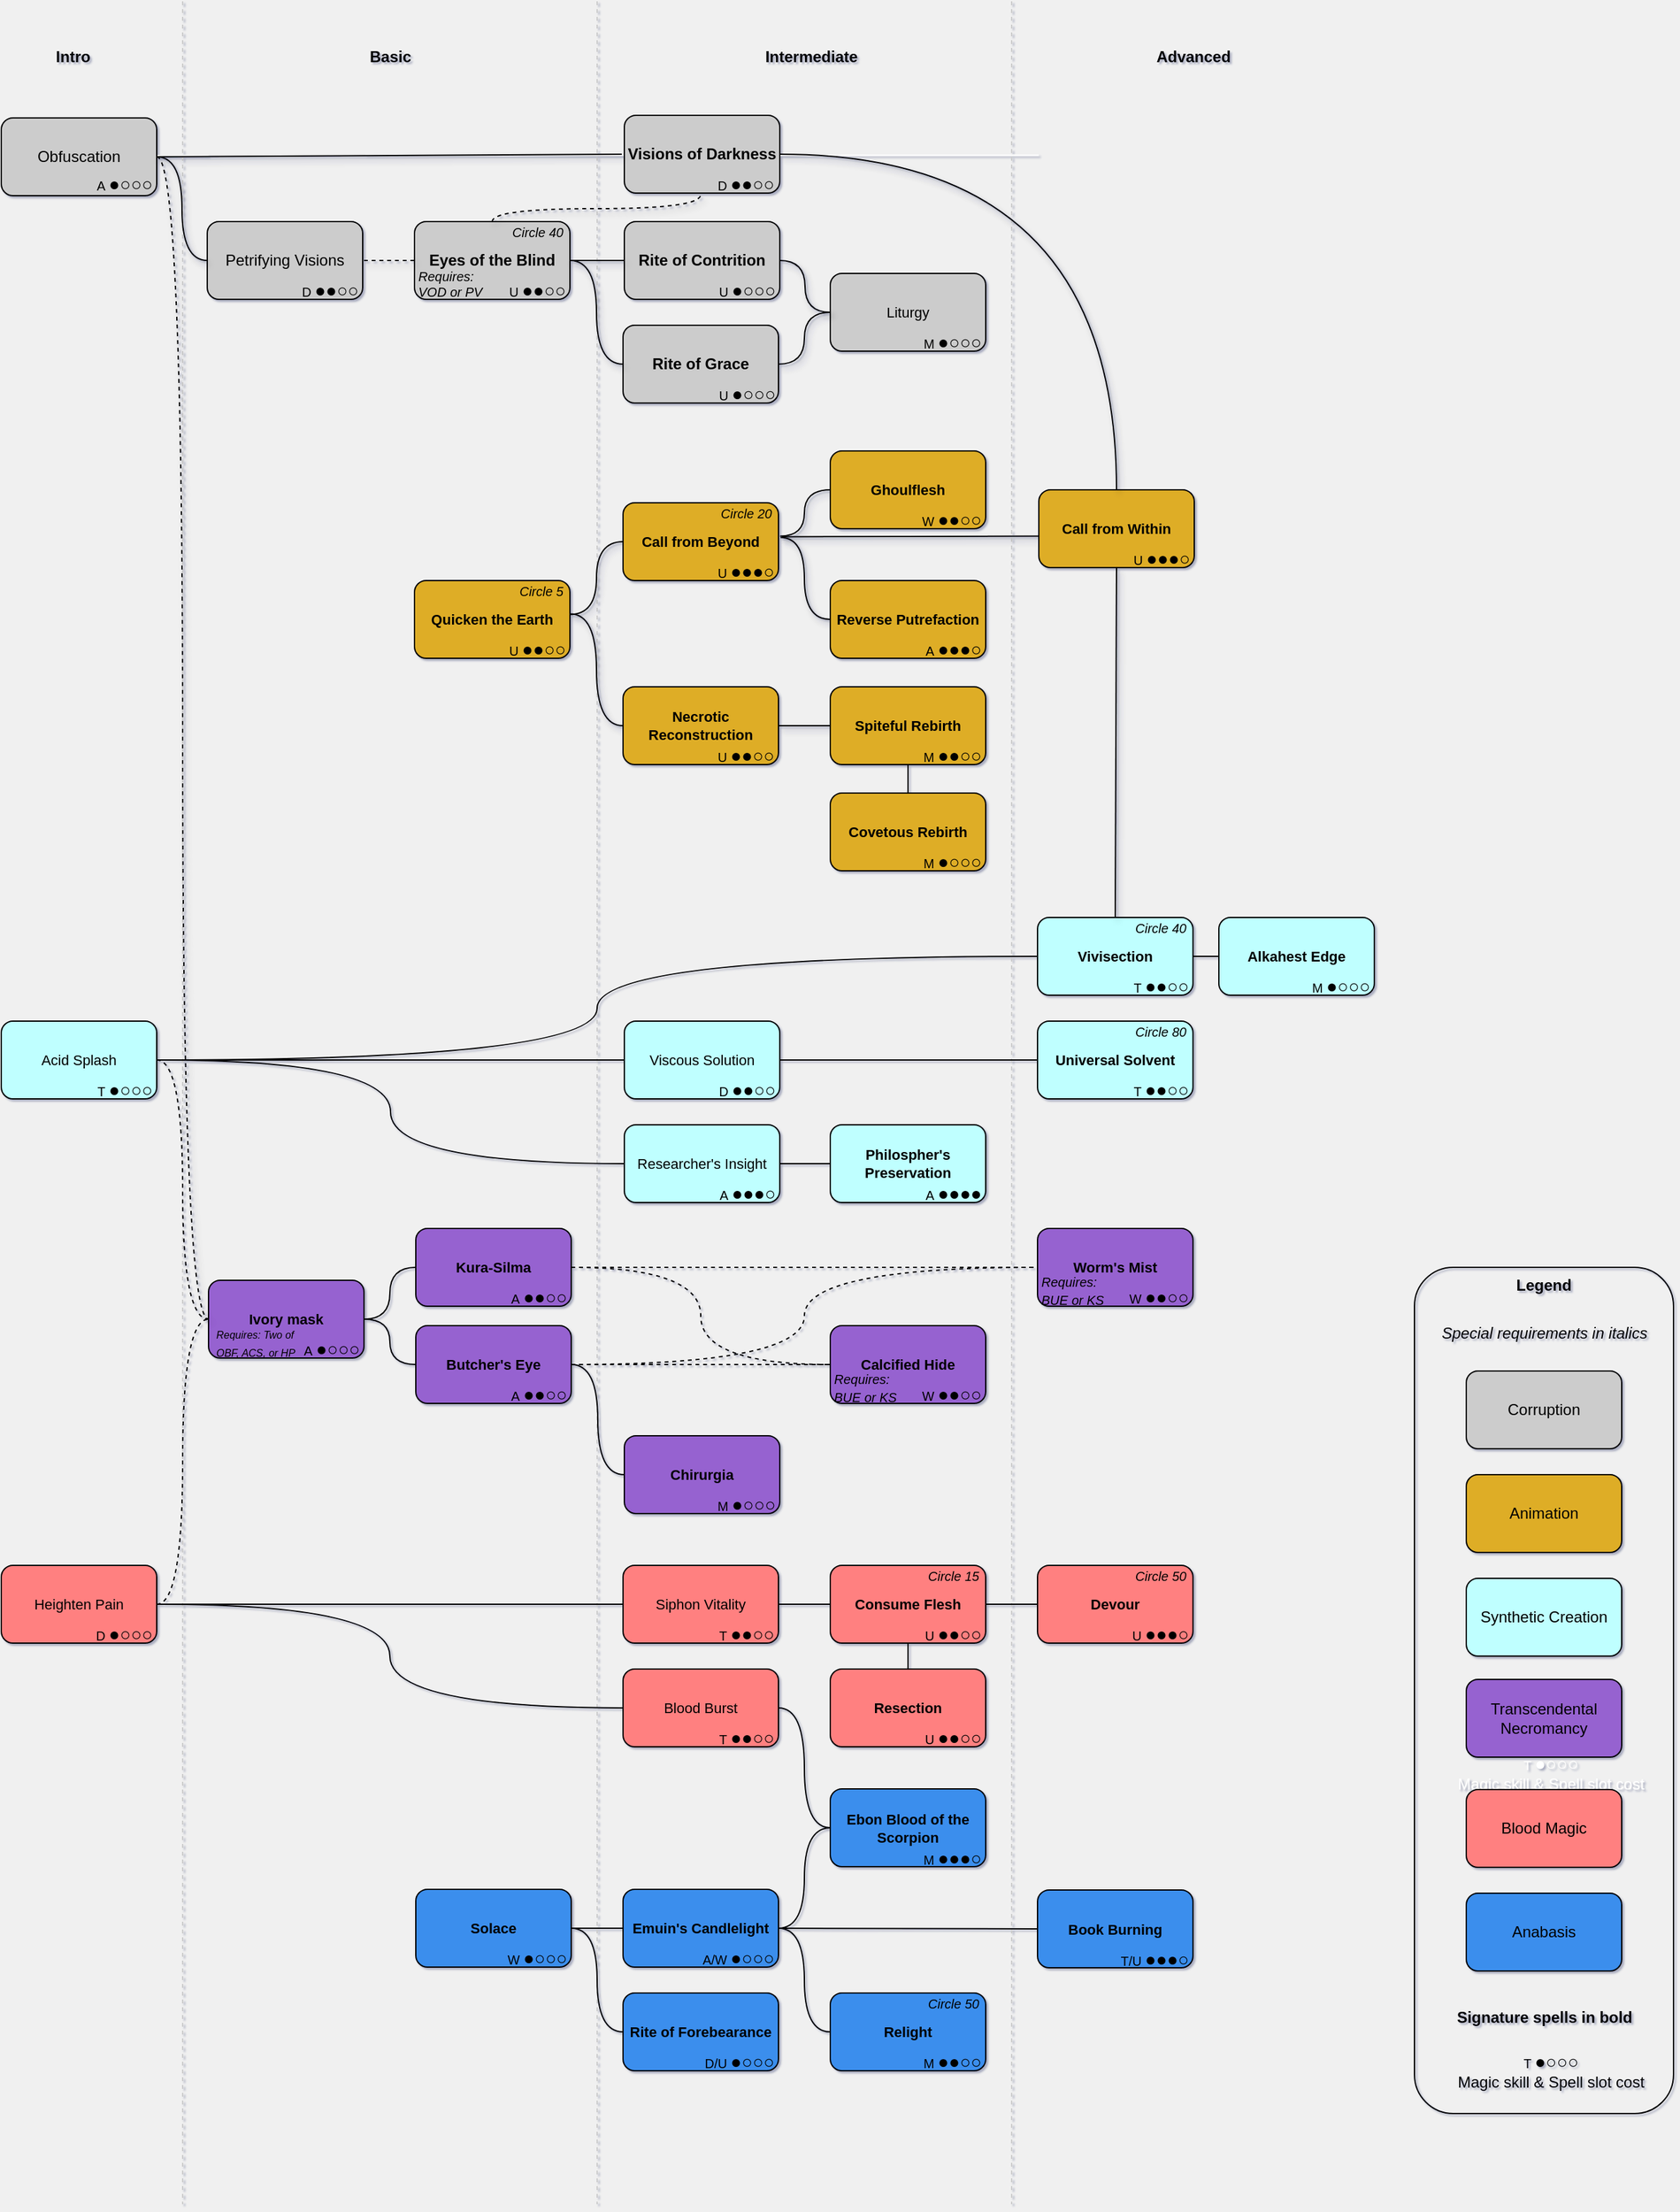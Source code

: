 <mxfile version="25.0.3">
  <diagram name="Page-1" id="FeEvy2p1AGuyqbEnBzWa">
    <mxGraphModel dx="2520" dy="3374" grid="1" gridSize="10" guides="0" tooltips="1" connect="0" arrows="0" fold="1" page="1" pageScale="1" pageWidth="1100" pageHeight="850" background="#F0F0F0" math="0" shadow="1">
      <root>
        <mxCell id="0" />
        <mxCell id="1" parent="0" />
        <mxCell id="0i_WqfY-Rk7737szvlj9-18" value="" style="endArrow=none;html=1;rounded=0;exitX=1;exitY=0.5;exitDx=0;exitDy=0;strokeColor=#FFFFFF;endFill=0;entryX=0;entryY=0.5;entryDx=0;entryDy=0;labelBackgroundColor=none;" parent="1" edge="1">
          <mxGeometry width="50" height="50" relative="1" as="geometry">
            <mxPoint x="-459" y="-2431.19" as="sourcePoint" />
            <mxPoint x="-259" y="-2431.19" as="targetPoint" />
          </mxGeometry>
        </mxCell>
        <mxCell id="0i_WqfY-Rk7737szvlj9-17" value="" style="endArrow=none;html=1;rounded=0;exitX=1;exitY=0.5;exitDx=0;exitDy=0;strokeColor=#FFFFFF;endFill=0;entryX=0;entryY=0.5;entryDx=0;entryDy=0;labelBackgroundColor=none;" parent="1" edge="1">
          <mxGeometry width="50" height="50" relative="1" as="geometry">
            <mxPoint x="-779" y="-2431.24" as="sourcePoint" />
            <mxPoint x="-579" y="-2431.24" as="targetPoint" />
          </mxGeometry>
        </mxCell>
        <mxCell id="R4217yQQA2lsA9HlF9bg-10" value="" style="endArrow=none;html=1;rounded=0;exitX=1;exitY=0.5;exitDx=0;exitDy=0;strokeColor=#FFFFFF;endFill=0;entryX=0;entryY=0.5;entryDx=0;entryDy=0;labelBackgroundColor=none;" parent="1" edge="1">
          <mxGeometry width="50" height="50" relative="1" as="geometry">
            <mxPoint x="-940" y="-2431" as="sourcePoint" />
            <mxPoint x="-900" y="-2431" as="targetPoint" />
          </mxGeometry>
        </mxCell>
        <mxCell id="8By_QkY793YM4N230Kt9-9" value="" style="html=1;rounded=0;strokeColor=#CCCCCC;strokeWidth=1;endArrow=none;endFill=0;dashed=1;labelBackgroundColor=none;" parent="1" edge="1">
          <mxGeometry width="100" relative="1" as="geometry">
            <mxPoint x="-920" y="-2550" as="sourcePoint" />
            <mxPoint x="-920" y="-850" as="targetPoint" />
          </mxGeometry>
        </mxCell>
        <mxCell id="8By_QkY793YM4N230Kt9-1" value="Obfuscation" style="rounded=1;whiteSpace=wrap;html=1;strokeColor=#000000;fillColor=#CCCCCC;fontColor=#000000;fontStyle=0;labelBackgroundColor=none;" parent="1" vertex="1">
          <mxGeometry x="-1060" y="-2460" width="120" height="60" as="geometry" />
        </mxCell>
        <mxCell id="8By_QkY793YM4N230Kt9-2" value="Petrifying Visions" style="rounded=1;whiteSpace=wrap;html=1;strokeColor=#000000;fillColor=#CCCCCC;fontColor=#000000;fontStyle=0;labelBackgroundColor=none;" parent="1" vertex="1">
          <mxGeometry x="-901" y="-2380" width="120" height="60" as="geometry" />
        </mxCell>
        <mxCell id="8By_QkY793YM4N230Kt9-3" value="Visions of Darkness" style="rounded=1;whiteSpace=wrap;html=1;strokeColor=#000000;fillColor=#CCCCCC;fontColor=#000000;fontStyle=1;labelBackgroundColor=none;" parent="1" vertex="1">
          <mxGeometry x="-579" y="-2462" width="120" height="60" as="geometry" />
        </mxCell>
        <mxCell id="8By_QkY793YM4N230Kt9-98" value="&lt;font style=&quot;font-size: 10px;&quot;&gt;A&amp;nbsp;&lt;/font&gt;&lt;font style=&quot;font-size: 14px;&quot;&gt;●○○○&lt;/font&gt;" style="text;html=1;align=right;verticalAlign=bottom;resizable=0;points=[];autosize=1;fontColor=#000000;spacing=0;spacingRight=4;spacingBottom=-2;labelBackgroundColor=none;" parent="1" vertex="1">
          <mxGeometry x="-1000" y="-2422" width="60" height="20" as="geometry" />
        </mxCell>
        <mxCell id="8By_QkY793YM4N230Kt9-99" value="&lt;font style=&quot;font-size: 10px;&quot;&gt;D&amp;nbsp;&lt;/font&gt;&lt;font style=&quot;font-size: 14px;&quot;&gt;●●○○&lt;/font&gt;" style="text;html=1;align=right;verticalAlign=bottom;resizable=0;points=[];autosize=1;fontColor=#000000;spacing=0;spacingRight=4;spacingBottom=-2;labelBackgroundColor=none;" parent="1" vertex="1">
          <mxGeometry x="-851" y="-2340" width="70" height="20" as="geometry" />
        </mxCell>
        <mxCell id="8By_QkY793YM4N230Kt9-100" value="&lt;font style=&quot;font-size: 10px;&quot;&gt;D &lt;/font&gt;&lt;font style=&quot;font-size: 14px;&quot;&gt;●●○○&lt;/font&gt;" style="text;html=1;align=right;verticalAlign=bottom;resizable=0;points=[];autosize=1;fontColor=#000000;spacing=0;spacingRight=4;spacingBottom=-2;labelBackgroundColor=none;" parent="1" vertex="1">
          <mxGeometry x="-530" y="-2422" width="70" height="20" as="geometry" />
        </mxCell>
        <mxCell id="8By_QkY793YM4N230Kt9-124" value="&lt;b&gt;Intro&lt;/b&gt;" style="text;html=1;align=center;verticalAlign=middle;resizable=0;points=[];autosize=1;strokeColor=none;fillColor=none;labelPosition=center;verticalLabelPosition=middle;fontColor=#000000;labelBackgroundColor=none;" parent="1" vertex="1">
          <mxGeometry x="-1030" y="-2522" width="50" height="30" as="geometry" />
        </mxCell>
        <mxCell id="8By_QkY793YM4N230Kt9-125" value="&lt;b&gt;Basic&lt;/b&gt;" style="text;html=1;align=center;verticalAlign=middle;resizable=0;points=[];autosize=1;strokeColor=none;fillColor=none;labelPosition=center;verticalLabelPosition=middle;fontColor=#000000;labelBackgroundColor=none;" parent="1" vertex="1">
          <mxGeometry x="-790" y="-2522" width="60" height="30" as="geometry" />
        </mxCell>
        <mxCell id="8By_QkY793YM4N230Kt9-126" value="&lt;b&gt;Intermediate&lt;br&gt;&lt;/b&gt;" style="text;html=1;align=center;verticalAlign=middle;resizable=0;points=[];autosize=1;strokeColor=none;fillColor=none;labelPosition=center;verticalLabelPosition=middle;fontColor=#000000;labelBackgroundColor=none;" parent="1" vertex="1">
          <mxGeometry x="-480" y="-2522" width="90" height="30" as="geometry" />
        </mxCell>
        <mxCell id="8By_QkY793YM4N230Kt9-127" value="&lt;b&gt;Advanced&lt;br&gt;&lt;/b&gt;" style="text;html=1;align=center;verticalAlign=middle;resizable=0;points=[];autosize=1;strokeColor=none;fillColor=none;labelPosition=center;verticalLabelPosition=middle;fontColor=#000000;labelBackgroundColor=none;" parent="1" vertex="1">
          <mxGeometry x="-180" y="-2522" width="80" height="30" as="geometry" />
        </mxCell>
        <mxCell id="8By_QkY793YM4N230Kt9-130" value="&lt;b style=&quot;color: rgb(0, 0, 0);&quot;&gt;Legend&lt;/b&gt;&lt;font color=&quot;#000000&quot;&gt;&lt;b&gt;&lt;br&gt;&lt;/b&gt;&lt;/font&gt;" style="rounded=1;whiteSpace=wrap;html=1;strokeColor=#000000;fillColor=none;verticalAlign=top;labelBackgroundColor=none;" parent="1" vertex="1">
          <mxGeometry x="31" y="-1573" width="200" height="653" as="geometry" />
        </mxCell>
        <mxCell id="8By_QkY793YM4N230Kt9-131" value="Corruption" style="rounded=1;whiteSpace=wrap;html=1;strokeColor=default;fillColor=#CCCCCC;fontColor=#000000;labelBackgroundColor=none;" parent="1" vertex="1">
          <mxGeometry x="71" y="-1493" width="120" height="60" as="geometry" />
        </mxCell>
        <mxCell id="8By_QkY793YM4N230Kt9-133" value="Animation" style="rounded=1;whiteSpace=wrap;html=1;strokeColor=#000000;fillColor=#DEAD26;fontColor=#000000;labelBackgroundColor=none;" parent="1" vertex="1">
          <mxGeometry x="71" y="-1413" width="120" height="60" as="geometry" />
        </mxCell>
        <mxCell id="8By_QkY793YM4N230Kt9-134" value="Synthetic Creation" style="rounded=1;whiteSpace=wrap;html=1;strokeColor=#000000;fillColor=#BFFFFF;fontColor=#000000;labelBackgroundColor=none;" parent="1" vertex="1">
          <mxGeometry x="71" y="-1333" width="120" height="60" as="geometry" />
        </mxCell>
        <mxCell id="8By_QkY793YM4N230Kt9-136" value="&lt;font style=&quot;&quot;&gt;&lt;b style=&quot;font-size: 12px;&quot;&gt;Signature spells in bold&lt;/b&gt;&lt;br&gt;&lt;/font&gt;" style="text;html=1;align=center;verticalAlign=middle;resizable=0;points=[];autosize=1;strokeColor=none;fillColor=none;fontColor=#000000;labelBackgroundColor=none;" parent="1" vertex="1">
          <mxGeometry x="51" y="-1009" width="160" height="30" as="geometry" />
        </mxCell>
        <mxCell id="8By_QkY793YM4N230Kt9-150" value="&lt;font style=&quot;font-size: 12px;&quot; color=&quot;#000000&quot;&gt;&lt;i style=&quot;font-size: 12px;&quot;&gt;Special requirements in italics&lt;/i&gt;&lt;/font&gt;" style="text;html=1;align=center;verticalAlign=middle;resizable=0;points=[];autosize=1;strokeColor=none;fillColor=none;fontSize=12;labelBackgroundColor=none;" parent="1" vertex="1">
          <mxGeometry x="41" y="-1537" width="180" height="30" as="geometry" />
        </mxCell>
        <mxCell id="J4q1xMHX7jqLUPQSf7GN-14" value="" style="html=1;rounded=0;strokeColor=#CCCCCC;strokeWidth=1;endArrow=none;endFill=0;dashed=1;labelBackgroundColor=none;" parent="1" edge="1">
          <mxGeometry width="100" relative="1" as="geometry">
            <mxPoint x="-600" y="-2550" as="sourcePoint" />
            <mxPoint x="-600" y="-850" as="targetPoint" />
          </mxGeometry>
        </mxCell>
        <mxCell id="J4q1xMHX7jqLUPQSf7GN-15" value="" style="html=1;rounded=0;strokeColor=#CCCCCC;strokeWidth=1;endArrow=none;endFill=0;dashed=1;exitX=0.633;exitY=0;exitDx=0;exitDy=0;exitPerimeter=0;labelBackgroundColor=none;" parent="1" edge="1">
          <mxGeometry width="100" relative="1" as="geometry">
            <mxPoint x="-280" y="-2550" as="sourcePoint" />
            <mxPoint x="-280" y="-850" as="targetPoint" />
          </mxGeometry>
        </mxCell>
        <mxCell id="Sw0A1otwbw1RRHu9e6Gp-12" value="&lt;font style=&quot;&quot; color=&quot;#ffffff&quot;&gt;&lt;font style=&quot;font-size: 10px;&quot;&gt;T &lt;/font&gt;&lt;font style=&quot;font-size: 14px;&quot;&gt;●○○○&lt;/font&gt;&lt;br&gt;&lt;font style=&quot;font-size: 12px;&quot;&gt;Magic skill &amp;amp; Spell slot cost&lt;/font&gt;&lt;/font&gt;" style="text;html=1;align=center;verticalAlign=middle;resizable=0;points=[];autosize=1;strokeColor=none;fillColor=none;fontColor=#000000;labelBackgroundColor=none;" parent="1" vertex="1">
          <mxGeometry x="51" y="-1203" width="170" height="40" as="geometry" />
        </mxCell>
        <mxCell id="Sw0A1otwbw1RRHu9e6Gp-15" value="&lt;font style=&quot;&quot;&gt;&lt;font style=&quot;font-size: 10px;&quot;&gt;T &lt;/font&gt;&lt;font style=&quot;font-size: 14px;&quot;&gt;●○○○&lt;/font&gt;&lt;br&gt;&lt;font style=&quot;font-size: 12px;&quot;&gt;Magic skill &amp;amp; Spell slot cost&lt;/font&gt;&lt;/font&gt;" style="text;html=1;align=center;verticalAlign=middle;resizable=0;points=[];autosize=1;strokeColor=none;fillColor=none;fontColor=#000000;labelBackgroundColor=none;" parent="1" vertex="1">
          <mxGeometry x="51" y="-973" width="170" height="40" as="geometry" />
        </mxCell>
        <mxCell id="eg2xaZfrYDTzJc7Hqczu-8" value="Eyes of the Blind" style="rounded=1;whiteSpace=wrap;html=1;strokeColor=#000000;fillColor=#CCCCCC;fontColor=#000000;fontStyle=1;labelBackgroundColor=none;" parent="1" vertex="1">
          <mxGeometry x="-741" y="-2380" width="120" height="60" as="geometry" />
        </mxCell>
        <mxCell id="eg2xaZfrYDTzJc7Hqczu-9" value="&lt;font style=&quot;font-size: 10px;&quot;&gt;U&amp;nbsp;&lt;/font&gt;&lt;font style=&quot;font-size: 14px;&quot;&gt;●●○○&lt;/font&gt;" style="text;html=1;align=right;verticalAlign=bottom;resizable=0;points=[];autosize=1;fontColor=#000000;spacing=0;spacingRight=4;spacingBottom=-2;labelBackgroundColor=none;" parent="1" vertex="1">
          <mxGeometry x="-691" y="-2340" width="70" height="20" as="geometry" />
        </mxCell>
        <mxCell id="eg2xaZfrYDTzJc7Hqczu-11" value="" style="endArrow=none;html=1;rounded=0;curved=1;exitX=1;exitY=0.5;exitDx=0;exitDy=0;entryX=0;entryY=0.5;entryDx=0;entryDy=0;labelBackgroundColor=none;shadow=1;" parent="1" source="8By_QkY793YM4N230Kt9-1" edge="1">
          <mxGeometry width="50" height="50" relative="1" as="geometry">
            <mxPoint x="-890" y="-2422" as="sourcePoint" />
            <mxPoint x="-581" y="-2432" as="targetPoint" />
          </mxGeometry>
        </mxCell>
        <mxCell id="eg2xaZfrYDTzJc7Hqczu-12" value="" style="endArrow=none;html=1;rounded=0;curved=1;exitX=1;exitY=0.5;exitDx=0;exitDy=0;entryX=0;entryY=0.5;entryDx=0;entryDy=0;edgeStyle=orthogonalEdgeStyle;labelBackgroundColor=none;shadow=1;" parent="1" source="8By_QkY793YM4N230Kt9-1" target="8By_QkY793YM4N230Kt9-2" edge="1">
          <mxGeometry width="50" height="50" relative="1" as="geometry">
            <mxPoint x="-710" y="-2260" as="sourcePoint" />
            <mxPoint x="-660" y="-2310" as="targetPoint" />
          </mxGeometry>
        </mxCell>
        <mxCell id="eg2xaZfrYDTzJc7Hqczu-13" value="" style="endArrow=none;html=1;rounded=0;curved=1;entryX=0.5;entryY=1;entryDx=0;entryDy=0;exitX=0.5;exitY=0;exitDx=0;exitDy=0;edgeStyle=orthogonalEdgeStyle;dashed=1;labelBackgroundColor=none;shadow=1;" parent="1" source="eg2xaZfrYDTzJc7Hqczu-8" edge="1">
          <mxGeometry width="50" height="50" relative="1" as="geometry">
            <mxPoint x="-700" y="-2250" as="sourcePoint" />
            <mxPoint x="-520" y="-2401" as="targetPoint" />
          </mxGeometry>
        </mxCell>
        <mxCell id="eg2xaZfrYDTzJc7Hqczu-14" value="" style="endArrow=none;html=1;rounded=0;curved=1;edgeStyle=orthogonalEdgeStyle;dashed=1;labelBackgroundColor=none;shadow=1;" parent="1" edge="1">
          <mxGeometry width="50" height="50" relative="1" as="geometry">
            <mxPoint x="-780" y="-2350" as="sourcePoint" />
            <mxPoint x="-740" y="-2350" as="targetPoint" />
          </mxGeometry>
        </mxCell>
        <mxCell id="eg2xaZfrYDTzJc7Hqczu-15" value="Rite of Contrition" style="rounded=1;whiteSpace=wrap;html=1;strokeColor=#000000;fillColor=#CCCCCC;fontColor=#000000;fontStyle=1;labelBackgroundColor=none;" parent="1" vertex="1">
          <mxGeometry x="-579" y="-2380" width="120" height="60" as="geometry" />
        </mxCell>
        <mxCell id="eg2xaZfrYDTzJc7Hqczu-16" value="&lt;font style=&quot;font-size: 10px;&quot;&gt;U&amp;nbsp;&lt;/font&gt;&lt;font style=&quot;font-size: 14px;&quot;&gt;●○○○&lt;/font&gt;" style="text;html=1;align=right;verticalAlign=bottom;resizable=0;points=[];autosize=1;fontColor=#000000;spacing=0;spacingRight=4;spacingBottom=-2;labelBackgroundColor=none;" parent="1" vertex="1">
          <mxGeometry x="-529" y="-2340" width="70" height="20" as="geometry" />
        </mxCell>
        <mxCell id="eg2xaZfrYDTzJc7Hqczu-17" value="Rite of Grace" style="rounded=1;whiteSpace=wrap;html=1;strokeColor=#000000;fillColor=#CCCCCC;fontColor=#000000;fontStyle=1;labelBackgroundColor=none;" parent="1" vertex="1">
          <mxGeometry x="-580" y="-2300" width="120" height="60" as="geometry" />
        </mxCell>
        <mxCell id="eg2xaZfrYDTzJc7Hqczu-18" value="&lt;font style=&quot;font-size: 10px;&quot;&gt;U &lt;/font&gt;&lt;font style=&quot;font-size: 14px;&quot;&gt;●○○○&lt;/font&gt;" style="text;html=1;align=right;verticalAlign=bottom;resizable=0;points=[];autosize=1;fontColor=#000000;spacing=0;spacingRight=4;spacingBottom=-2;labelBackgroundColor=none;" parent="1" vertex="1">
          <mxGeometry x="-529" y="-2260" width="70" height="20" as="geometry" />
        </mxCell>
        <mxCell id="eg2xaZfrYDTzJc7Hqczu-19" value="" style="endArrow=none;html=1;rounded=0;curved=1;edgeStyle=orthogonalEdgeStyle;exitX=0;exitY=0.5;exitDx=0;exitDy=0;entryX=1;entryY=0.5;entryDx=0;entryDy=0;labelBackgroundColor=none;shadow=1;" parent="1" source="eg2xaZfrYDTzJc7Hqczu-17" target="eg2xaZfrYDTzJc7Hqczu-8" edge="1">
          <mxGeometry width="50" height="50" relative="1" as="geometry">
            <mxPoint x="-620" y="-2350" as="sourcePoint" />
            <mxPoint x="-620" y="-2350" as="targetPoint" />
          </mxGeometry>
        </mxCell>
        <mxCell id="eg2xaZfrYDTzJc7Hqczu-20" value="" style="endArrow=none;html=1;rounded=0;strokeColor=default;align=center;verticalAlign=middle;fontFamily=Helvetica;fontSize=11;fontColor=default;labelBackgroundColor=none;edgeStyle=orthogonalEdgeStyle;curved=1;exitX=1;exitY=0.5;exitDx=0;exitDy=0;entryX=0;entryY=0.5;entryDx=0;entryDy=0;shadow=1;" parent="1" source="eg2xaZfrYDTzJc7Hqczu-8" target="eg2xaZfrYDTzJc7Hqczu-15" edge="1">
          <mxGeometry width="50" height="50" relative="1" as="geometry">
            <mxPoint x="-600" y="-2270" as="sourcePoint" />
            <mxPoint x="-550" y="-2320" as="targetPoint" />
          </mxGeometry>
        </mxCell>
        <mxCell id="eg2xaZfrYDTzJc7Hqczu-28" value="&lt;font style=&quot;font-size: 10px;&quot; color=&quot;#000000&quot;&gt;&lt;i style=&quot;font-size: 10px;&quot;&gt;Requires:&lt;/i&gt;&lt;/font&gt;&lt;div&gt;&lt;font style=&quot;font-size: 10px;&quot; color=&quot;#000000&quot;&gt;&lt;i style=&quot;font-size: 10px;&quot;&gt;VOD&amp;nbsp;&lt;/i&gt;&lt;/font&gt;&lt;i style=&quot;&quot;&gt;or PV&lt;/i&gt;&lt;/div&gt;" style="text;html=1;align=left;verticalAlign=middle;resizable=0;points=[];autosize=1;strokeColor=none;fillColor=none;fontSize=10;labelBackgroundColor=none;" parent="1" vertex="1">
          <mxGeometry x="-740" y="-2352" width="70" height="40" as="geometry" />
        </mxCell>
        <mxCell id="eg2xaZfrYDTzJc7Hqczu-31" value="&lt;font style=&quot;font-size: 10px;&quot; color=&quot;#000000&quot;&gt;&lt;i style=&quot;font-size: 10px;&quot;&gt;Circle 40&lt;/i&gt;&lt;/font&gt;" style="text;html=1;align=right;verticalAlign=middle;resizable=0;points=[];autosize=1;strokeColor=none;fillColor=none;fontSize=10;labelBackgroundColor=none;" parent="1" vertex="1">
          <mxGeometry x="-685" y="-2387" width="60" height="30" as="geometry" />
        </mxCell>
        <mxCell id="eg2xaZfrYDTzJc7Hqczu-42" value="&lt;span style=&quot;font-weight: normal;&quot;&gt;Liturgy&lt;/span&gt;" style="rounded=1;whiteSpace=wrap;html=1;strokeColor=default;fillColor=#CCCCCC;fontColor=#000000;fontStyle=1;fontFamily=Helvetica;fontSize=11;labelBackgroundColor=none;" parent="1" vertex="1">
          <mxGeometry x="-420" y="-2340" width="120" height="60" as="geometry" />
        </mxCell>
        <mxCell id="eg2xaZfrYDTzJc7Hqczu-46" value="&lt;font style=&quot;font-size: 10px;&quot;&gt;M&amp;nbsp;&lt;/font&gt;&lt;font style=&quot;font-size: 14px;&quot;&gt;●○○○&lt;/font&gt;" style="text;html=1;align=right;verticalAlign=bottom;resizable=0;points=[];autosize=1;fontColor=#000000;spacing=0;spacingRight=4;spacingBottom=-2;labelBackgroundColor=none;" parent="1" vertex="1">
          <mxGeometry x="-370" y="-2300" width="70" height="20" as="geometry" />
        </mxCell>
        <mxCell id="eg2xaZfrYDTzJc7Hqczu-47" value="" style="endArrow=none;html=1;rounded=0;strokeColor=default;align=center;verticalAlign=middle;fontFamily=Helvetica;fontSize=11;fontColor=default;labelBackgroundColor=none;edgeStyle=orthogonalEdgeStyle;curved=1;entryX=0;entryY=0.5;entryDx=0;entryDy=0;exitX=1;exitY=0.5;exitDx=0;exitDy=0;shadow=1;" parent="1" source="eg2xaZfrYDTzJc7Hqczu-17" target="eg2xaZfrYDTzJc7Hqczu-42" edge="1">
          <mxGeometry width="50" height="50" relative="1" as="geometry">
            <mxPoint x="-720" y="-2180" as="sourcePoint" />
            <mxPoint x="-670" y="-2230" as="targetPoint" />
          </mxGeometry>
        </mxCell>
        <mxCell id="eg2xaZfrYDTzJc7Hqczu-48" value="" style="endArrow=none;html=1;rounded=0;strokeColor=default;align=center;verticalAlign=middle;fontFamily=Helvetica;fontSize=11;fontColor=default;labelBackgroundColor=none;edgeStyle=orthogonalEdgeStyle;curved=1;entryX=0;entryY=0.5;entryDx=0;entryDy=0;exitX=1;exitY=0.5;exitDx=0;exitDy=0;shadow=1;" parent="1" source="eg2xaZfrYDTzJc7Hqczu-15" target="eg2xaZfrYDTzJc7Hqczu-42" edge="1">
          <mxGeometry width="50" height="50" relative="1" as="geometry">
            <mxPoint x="-710" y="-2170" as="sourcePoint" />
            <mxPoint x="-660" y="-2220" as="targetPoint" />
          </mxGeometry>
        </mxCell>
        <mxCell id="00F6EFA50dviSRzl4qSe-29" value="" style="endArrow=none;html=1;rounded=0;exitX=0.998;exitY=0.437;exitDx=0;exitDy=0;exitPerimeter=0;entryX=0;entryY=0.5;entryDx=0;entryDy=0;edgeStyle=orthogonalEdgeStyle;curved=1;shadow=1;" parent="1" source="00F6EFA50dviSRzl4qSe-2" target="00F6EFA50dviSRzl4qSe-10" edge="1">
          <mxGeometry width="50" height="50" relative="1" as="geometry">
            <mxPoint x="-450" y="-2070" as="sourcePoint" />
            <mxPoint x="-400" y="-2120" as="targetPoint" />
          </mxGeometry>
        </mxCell>
        <mxCell id="00F6EFA50dviSRzl4qSe-30" value="" style="endArrow=none;html=1;rounded=0;strokeColor=default;align=center;verticalAlign=middle;fontFamily=Helvetica;fontSize=11;fontColor=default;labelBackgroundColor=default;edgeStyle=orthogonalEdgeStyle;curved=1;exitX=1.002;exitY=0.429;exitDx=0;exitDy=0;exitPerimeter=0;entryX=0;entryY=0.5;entryDx=0;entryDy=0;shadow=1;" parent="1" source="00F6EFA50dviSRzl4qSe-2" target="00F6EFA50dviSRzl4qSe-6" edge="1">
          <mxGeometry width="50" height="50" relative="1" as="geometry">
            <mxPoint x="-450" y="-2070" as="sourcePoint" />
            <mxPoint x="-400" y="-2120" as="targetPoint" />
          </mxGeometry>
        </mxCell>
        <mxCell id="00F6EFA50dviSRzl4qSe-31" value="" style="endArrow=none;html=1;rounded=0;strokeColor=default;align=center;verticalAlign=middle;fontFamily=Helvetica;fontSize=11;fontColor=default;labelBackgroundColor=default;edgeStyle=orthogonalEdgeStyle;curved=1;exitX=1;exitY=0.5;exitDx=0;exitDy=0;entryX=0;entryY=0.5;entryDx=0;entryDy=0;shadow=1;" parent="1" source="00F6EFA50dviSRzl4qSe-6" target="00F6EFA50dviSRzl4qSe-17" edge="1">
          <mxGeometry width="50" height="50" relative="1" as="geometry">
            <mxPoint x="-450" y="-2070" as="sourcePoint" />
            <mxPoint x="-400" y="-2120" as="targetPoint" />
          </mxGeometry>
        </mxCell>
        <mxCell id="00F6EFA50dviSRzl4qSe-32" value="" style="endArrow=none;html=1;rounded=0;strokeColor=default;align=center;verticalAlign=middle;fontFamily=Helvetica;fontSize=11;fontColor=default;labelBackgroundColor=default;edgeStyle=orthogonalEdgeStyle;curved=1;exitX=0.5;exitY=1;exitDx=0;exitDy=0;entryX=0.5;entryY=0;entryDx=0;entryDy=0;" parent="1" source="00F6EFA50dviSRzl4qSe-17" target="00F6EFA50dviSRzl4qSe-14" edge="1">
          <mxGeometry width="50" height="50" relative="1" as="geometry">
            <mxPoint x="-450" y="-1981" as="sourcePoint" />
            <mxPoint x="-410" y="-1981" as="targetPoint" />
          </mxGeometry>
        </mxCell>
        <mxCell id="00F6EFA50dviSRzl4qSe-33" value="" style="endArrow=none;html=1;rounded=0;strokeColor=default;align=center;verticalAlign=middle;fontFamily=Helvetica;fontSize=11;fontColor=default;labelBackgroundColor=default;edgeStyle=orthogonalEdgeStyle;curved=1;entryX=1.01;entryY=0.429;entryDx=0;entryDy=0;entryPerimeter=0;exitX=0;exitY=0.5;exitDx=0;exitDy=0;shadow=1;" parent="1" source="00F6EFA50dviSRzl4qSe-23" target="00F6EFA50dviSRzl4qSe-10" edge="1">
          <mxGeometry width="50" height="50" relative="1" as="geometry">
            <mxPoint x="-450" y="-2070" as="sourcePoint" />
            <mxPoint x="-400" y="-2120" as="targetPoint" />
          </mxGeometry>
        </mxCell>
        <mxCell id="00F6EFA50dviSRzl4qSe-34" value="" style="endArrow=none;html=1;rounded=0;strokeColor=default;align=center;verticalAlign=middle;fontFamily=Helvetica;fontSize=11;fontColor=default;labelBackgroundColor=default;edgeStyle=orthogonalEdgeStyle;curved=1;entryX=1.013;entryY=0.445;entryDx=0;entryDy=0;entryPerimeter=0;exitX=0;exitY=0.5;exitDx=0;exitDy=0;shadow=1;" parent="1" source="00F6EFA50dviSRzl4qSe-20" target="00F6EFA50dviSRzl4qSe-10" edge="1">
          <mxGeometry width="50" height="50" relative="1" as="geometry">
            <mxPoint x="-410" y="-2163" as="sourcePoint" />
            <mxPoint x="-449" y="-2127" as="targetPoint" />
          </mxGeometry>
        </mxCell>
        <mxCell id="00F6EFA50dviSRzl4qSe-35" value="" style="endArrow=none;html=1;rounded=0;strokeColor=default;align=center;verticalAlign=middle;fontFamily=Helvetica;fontSize=11;fontColor=default;labelBackgroundColor=default;edgeStyle=orthogonalEdgeStyle;curved=1;entryX=1.021;entryY=0.437;entryDx=0;entryDy=0;entryPerimeter=0;exitX=-0.002;exitY=0.596;exitDx=0;exitDy=0;exitPerimeter=0;shadow=1;" parent="1" source="00F6EFA50dviSRzl4qSe-26" target="00F6EFA50dviSRzl4qSe-10" edge="1">
          <mxGeometry width="50" height="50" relative="1" as="geometry">
            <mxPoint x="-410" y="-2063" as="sourcePoint" />
            <mxPoint x="-448" y="-2126" as="targetPoint" />
          </mxGeometry>
        </mxCell>
        <mxCell id="00F6EFA50dviSRzl4qSe-23" value="Ghoulflesh" style="rounded=1;whiteSpace=wrap;html=1;strokeColor=#000000;fillColor=#DEAD26;fontColor=#000000;fontStyle=1;fontFamily=Helvetica;fontSize=11;labelBackgroundColor=none;container=0;" parent="1" vertex="1">
          <mxGeometry x="-420" y="-2203" width="120" height="60" as="geometry" />
        </mxCell>
        <mxCell id="00F6EFA50dviSRzl4qSe-24" value="&lt;font style=&quot;font-size: 10px;&quot;&gt;W&amp;nbsp;&lt;/font&gt;&lt;span style=&quot;font-size: 14px;&quot;&gt;●&lt;/span&gt;&lt;span style=&quot;font-size: 14px;&quot;&gt;●&lt;/span&gt;&lt;span style=&quot;font-size: 14px;&quot;&gt;○&lt;/span&gt;&lt;span style=&quot;font-size: 14px;&quot;&gt;○&lt;/span&gt;" style="text;html=1;align=right;verticalAlign=bottom;resizable=0;points=[];autosize=1;fontColor=default;spacing=0;spacingRight=4;spacingBottom=-2;fontFamily=Helvetica;fontSize=11;labelBackgroundColor=none;container=0;" parent="1" vertex="1">
          <mxGeometry x="-370" y="-2163" width="70" height="20" as="geometry" />
        </mxCell>
        <mxCell id="00F6EFA50dviSRzl4qSe-2" value="Quicken the Earth" style="rounded=1;whiteSpace=wrap;html=1;strokeColor=#000000;fillColor=#DEAD26;fontColor=#000000;fontStyle=1;fontFamily=Helvetica;fontSize=11;labelBackgroundColor=none;container=0;" parent="1" vertex="1">
          <mxGeometry x="-741" y="-2103" width="120" height="60" as="geometry" />
        </mxCell>
        <mxCell id="00F6EFA50dviSRzl4qSe-3" value="&lt;font style=&quot;font-size: 10px;&quot;&gt;U&amp;nbsp;&lt;/font&gt;&lt;span style=&quot;font-size: 14px;&quot;&gt;●&lt;/span&gt;&lt;span style=&quot;font-size: 14px;&quot;&gt;●&lt;/span&gt;&lt;span style=&quot;font-size: 14px;&quot;&gt;○&lt;/span&gt;&lt;span style=&quot;font-size: 14px;&quot;&gt;○&lt;/span&gt;" style="text;html=1;align=right;verticalAlign=bottom;resizable=0;points=[];autosize=1;fontColor=default;spacing=0;spacingRight=4;spacingBottom=-2;fontFamily=Helvetica;fontSize=11;labelBackgroundColor=none;container=0;" parent="1" vertex="1">
          <mxGeometry x="-691" y="-2063" width="70" height="20" as="geometry" />
        </mxCell>
        <mxCell id="00F6EFA50dviSRzl4qSe-4" value="&lt;font color=&quot;#000000&quot; style=&quot;font-size: 10px;&quot;&gt;&lt;i style=&quot;font-size: 10px;&quot;&gt;Circle 5&lt;/i&gt;&lt;/font&gt;" style="text;html=1;align=right;verticalAlign=middle;resizable=0;points=[];autosize=1;strokeColor=none;fillColor=none;fontSize=11;fontFamily=Helvetica;fontColor=default;labelBackgroundColor=none;container=0;" parent="1" vertex="1">
          <mxGeometry x="-685" y="-2110" width="60" height="30" as="geometry" />
        </mxCell>
        <mxCell id="00F6EFA50dviSRzl4qSe-6" value="Necrotic Reconstruction" style="rounded=1;whiteSpace=wrap;html=1;strokeColor=#000000;fillColor=#DEAD26;fontColor=#000000;fontStyle=1;fontFamily=Helvetica;fontSize=11;labelBackgroundColor=none;container=0;" parent="1" vertex="1">
          <mxGeometry x="-580" y="-2021" width="120" height="60" as="geometry" />
        </mxCell>
        <mxCell id="00F6EFA50dviSRzl4qSe-7" value="&lt;font style=&quot;font-size: 10px;&quot;&gt;U&amp;nbsp;&lt;/font&gt;&lt;span style=&quot;font-size: 14px;&quot;&gt;●&lt;/span&gt;&lt;span style=&quot;font-size: 14px;&quot;&gt;●&lt;/span&gt;&lt;span style=&quot;font-size: 14px;&quot;&gt;○&lt;/span&gt;&lt;span style=&quot;font-size: 14px;&quot;&gt;○&lt;/span&gt;" style="text;html=1;align=right;verticalAlign=bottom;resizable=0;points=[];autosize=1;fontColor=default;spacing=0;spacingRight=4;spacingBottom=-2;fontFamily=Helvetica;fontSize=11;labelBackgroundColor=none;container=0;" parent="1" vertex="1">
          <mxGeometry x="-530" y="-1981" width="70" height="20" as="geometry" />
        </mxCell>
        <mxCell id="00F6EFA50dviSRzl4qSe-10" value="Call from Beyond" style="rounded=1;whiteSpace=wrap;html=1;strokeColor=#000000;fillColor=#DEAD26;fontColor=#000000;fontStyle=1;fontFamily=Helvetica;fontSize=11;labelBackgroundColor=none;container=0;" parent="1" vertex="1">
          <mxGeometry x="-580" y="-2163" width="120" height="60" as="geometry" />
        </mxCell>
        <mxCell id="00F6EFA50dviSRzl4qSe-11" value="&lt;font style=&quot;font-size: 10px;&quot;&gt;U&amp;nbsp;&lt;/font&gt;&lt;span style=&quot;font-size: 14px;&quot;&gt;●&lt;/span&gt;&lt;span style=&quot;font-size: 14px;&quot;&gt;●&lt;/span&gt;&lt;span style=&quot;font-size: 14px;&quot;&gt;●&lt;/span&gt;&lt;span style=&quot;font-size: 14px;&quot;&gt;○&lt;/span&gt;" style="text;html=1;align=right;verticalAlign=bottom;resizable=0;points=[];autosize=1;fontColor=default;spacing=0;spacingRight=4;spacingBottom=-2;fontFamily=Helvetica;fontSize=11;labelBackgroundColor=none;container=0;" parent="1" vertex="1">
          <mxGeometry x="-530" y="-2123" width="70" height="20" as="geometry" />
        </mxCell>
        <mxCell id="00F6EFA50dviSRzl4qSe-12" value="&lt;font color=&quot;#000000&quot; style=&quot;font-size: 10px;&quot;&gt;&lt;i style=&quot;font-size: 10px;&quot;&gt;Circle 20&lt;/i&gt;&lt;/font&gt;" style="text;html=1;align=right;verticalAlign=middle;resizable=0;points=[];autosize=1;strokeColor=none;fillColor=none;fontSize=11;fontFamily=Helvetica;fontColor=default;labelBackgroundColor=none;container=0;" parent="1" vertex="1">
          <mxGeometry x="-524" y="-2170" width="60" height="30" as="geometry" />
        </mxCell>
        <mxCell id="00F6EFA50dviSRzl4qSe-14" value="Covetous Rebirth" style="rounded=1;whiteSpace=wrap;html=1;strokeColor=#000000;fillColor=#DEAD26;fontColor=#000000;fontStyle=1;fontFamily=Helvetica;fontSize=11;labelBackgroundColor=none;container=0;" parent="1" vertex="1">
          <mxGeometry x="-420" y="-1939" width="120" height="60" as="geometry" />
        </mxCell>
        <mxCell id="00F6EFA50dviSRzl4qSe-15" value="&lt;font style=&quot;font-size: 10px;&quot;&gt;M&amp;nbsp;&lt;/font&gt;&lt;font style=&quot;font-size: 14px;&quot;&gt;●&lt;/font&gt;&lt;span style=&quot;font-size: 14px;&quot;&gt;○&lt;/span&gt;&lt;span style=&quot;font-size: 14px;&quot;&gt;○&lt;/span&gt;&lt;span style=&quot;font-size: 14px;&quot;&gt;○&lt;/span&gt;" style="text;html=1;align=right;verticalAlign=bottom;resizable=0;points=[];autosize=1;fontColor=default;spacing=0;spacingRight=4;spacingBottom=-2;fontFamily=Helvetica;fontSize=11;labelBackgroundColor=none;container=0;" parent="1" vertex="1">
          <mxGeometry x="-370" y="-1899" width="70" height="20" as="geometry" />
        </mxCell>
        <mxCell id="00F6EFA50dviSRzl4qSe-17" value="Spiteful Rebirth" style="rounded=1;whiteSpace=wrap;html=1;strokeColor=#000000;fillColor=#DEAD26;fontColor=#000000;fontStyle=1;fontFamily=Helvetica;fontSize=11;labelBackgroundColor=none;container=0;" parent="1" vertex="1">
          <mxGeometry x="-420" y="-2021" width="120" height="60" as="geometry" />
        </mxCell>
        <mxCell id="00F6EFA50dviSRzl4qSe-18" value="&lt;font style=&quot;font-size: 10px;&quot;&gt;M&amp;nbsp;&lt;/font&gt;&lt;span style=&quot;font-size: 14px;&quot;&gt;●&lt;/span&gt;&lt;span style=&quot;font-size: 14px;&quot;&gt;●&lt;/span&gt;&lt;span style=&quot;font-size: 14px;&quot;&gt;○&lt;/span&gt;&lt;span style=&quot;font-size: 14px;&quot;&gt;○&lt;/span&gt;" style="text;html=1;align=right;verticalAlign=bottom;resizable=0;points=[];autosize=1;fontColor=default;spacing=0;spacingRight=4;spacingBottom=-2;fontFamily=Helvetica;fontSize=11;labelBackgroundColor=none;container=0;" parent="1" vertex="1">
          <mxGeometry x="-370" y="-1981" width="70" height="20" as="geometry" />
        </mxCell>
        <mxCell id="00F6EFA50dviSRzl4qSe-20" value="Reverse Putrefaction" style="rounded=1;whiteSpace=wrap;html=1;strokeColor=#000000;fillColor=#DEAD26;fontColor=#000000;fontStyle=1;fontFamily=Helvetica;fontSize=11;labelBackgroundColor=none;fillOpacity=100;pointerEvents=1;container=0;" parent="1" vertex="1">
          <mxGeometry x="-420" y="-2103" width="120" height="60" as="geometry" />
        </mxCell>
        <mxCell id="00F6EFA50dviSRzl4qSe-21" value="&lt;font style=&quot;font-size: 10px;&quot;&gt;A&amp;nbsp;&lt;/font&gt;&lt;span style=&quot;font-size: 14px;&quot;&gt;●&lt;/span&gt;&lt;span style=&quot;font-size: 14px;&quot;&gt;●&lt;/span&gt;&lt;span style=&quot;font-size: 14px;&quot;&gt;●&lt;/span&gt;&lt;span style=&quot;font-size: 14px;&quot;&gt;○&lt;/span&gt;" style="text;html=1;align=right;verticalAlign=bottom;resizable=0;points=[];autosize=1;fontColor=default;spacing=0;spacingRight=4;spacingBottom=-2;fontFamily=Helvetica;fontSize=11;labelBackgroundColor=none;container=0;" parent="1" vertex="1">
          <mxGeometry x="-360" y="-2063" width="60" height="20" as="geometry" />
        </mxCell>
        <mxCell id="00F6EFA50dviSRzl4qSe-26" value="Call from Within" style="rounded=1;whiteSpace=wrap;html=1;strokeColor=#000000;fillColor=#DEAD26;fontColor=#000000;fontStyle=1;fontFamily=Helvetica;fontSize=11;labelBackgroundColor=none;container=0;" parent="1" vertex="1">
          <mxGeometry x="-259" y="-2173" width="120" height="60" as="geometry" />
        </mxCell>
        <mxCell id="00F6EFA50dviSRzl4qSe-27" value="&lt;font style=&quot;font-size: 10px;&quot;&gt;U&amp;nbsp;&lt;/font&gt;&lt;span style=&quot;font-size: 14px;&quot;&gt;●&lt;/span&gt;&lt;span style=&quot;font-size: 14px;&quot;&gt;●&lt;/span&gt;&lt;span style=&quot;font-size: 14px;&quot;&gt;●&lt;/span&gt;&lt;span style=&quot;font-size: 14px;&quot;&gt;○&lt;/span&gt;" style="text;html=1;align=right;verticalAlign=bottom;resizable=0;points=[];autosize=1;fontColor=default;spacing=0;spacingRight=4;spacingBottom=-2;fontFamily=Helvetica;fontSize=11;labelBackgroundColor=none;container=0;" parent="1" vertex="1">
          <mxGeometry x="-209" y="-2133" width="70" height="20" as="geometry" />
        </mxCell>
        <mxCell id="00F6EFA50dviSRzl4qSe-139" value="" style="group;fontFamily=Helvetica;fontSize=11;labelBackgroundColor=none;" parent="1" vertex="1" connectable="0">
          <mxGeometry x="-260" y="-1850" width="120" height="75" as="geometry" />
        </mxCell>
        <mxCell id="00F6EFA50dviSRzl4qSe-140" value="Vivisection" style="rounded=1;whiteSpace=wrap;html=1;strokeColor=#000000;fillColor=#BFFFFF;fontColor=#000000;fontStyle=1;fontFamily=Helvetica;fontSize=11;labelBackgroundColor=none;" parent="00F6EFA50dviSRzl4qSe-139" vertex="1">
          <mxGeometry y="7" width="120" height="60" as="geometry" />
        </mxCell>
        <mxCell id="00F6EFA50dviSRzl4qSe-141" value="&lt;font style=&quot;font-size: 10px;&quot;&gt;T&amp;nbsp;&lt;/font&gt;&lt;span style=&quot;font-size: 14px;&quot;&gt;●&lt;/span&gt;&lt;span style=&quot;font-size: 14px;&quot;&gt;●&lt;/span&gt;&lt;span style=&quot;font-size: 14px;&quot;&gt;○&lt;/span&gt;&lt;span style=&quot;font-size: 14px;&quot;&gt;○&lt;/span&gt;" style="text;html=1;align=right;verticalAlign=bottom;resizable=0;points=[];autosize=1;fontColor=default;spacing=0;spacingRight=4;spacingBottom=-2;fontFamily=Helvetica;fontSize=11;labelBackgroundColor=none;" parent="00F6EFA50dviSRzl4qSe-139" vertex="1">
          <mxGeometry x="60" y="47" width="60" height="20" as="geometry" />
        </mxCell>
        <mxCell id="00F6EFA50dviSRzl4qSe-142" value="&lt;font style=&quot;font-size: 10px;&quot; color=&quot;#000000&quot;&gt;&lt;i style=&quot;font-size: 10px;&quot;&gt;Circle 40&lt;/i&gt;&lt;/font&gt;" style="text;html=1;align=right;verticalAlign=middle;resizable=0;points=[];autosize=1;strokeColor=none;fillColor=none;fontSize=11;fontFamily=Helvetica;fontColor=default;labelBackgroundColor=none;" parent="00F6EFA50dviSRzl4qSe-139" vertex="1">
          <mxGeometry x="56" width="60" height="30" as="geometry" />
        </mxCell>
        <mxCell id="00F6EFA50dviSRzl4qSe-143" value="" style="group;fontFamily=Helvetica;fontSize=11;labelBackgroundColor=none;" parent="1" vertex="1" connectable="0">
          <mxGeometry x="-260" y="-1770" width="120" height="75" as="geometry" />
        </mxCell>
        <mxCell id="00F6EFA50dviSRzl4qSe-144" value="Universal Solvent" style="rounded=1;whiteSpace=wrap;html=1;strokeColor=#000000;fillColor=#BFFFFF;fontColor=#000000;fontStyle=1;fontFamily=Helvetica;fontSize=11;labelBackgroundColor=none;" parent="00F6EFA50dviSRzl4qSe-143" vertex="1">
          <mxGeometry y="7" width="120" height="60" as="geometry" />
        </mxCell>
        <mxCell id="00F6EFA50dviSRzl4qSe-145" value="&lt;font style=&quot;font-size: 10px;&quot;&gt;T&amp;nbsp;&lt;/font&gt;&lt;span style=&quot;font-size: 14px;&quot;&gt;●&lt;/span&gt;&lt;span style=&quot;font-size: 14px;&quot;&gt;●&lt;/span&gt;&lt;span style=&quot;font-size: 14px;&quot;&gt;○&lt;/span&gt;&lt;span style=&quot;font-size: 14px;&quot;&gt;○&lt;/span&gt;" style="text;html=1;align=right;verticalAlign=bottom;resizable=0;points=[];autosize=1;fontColor=default;spacing=0;spacingRight=4;spacingBottom=-2;fontFamily=Helvetica;fontSize=11;labelBackgroundColor=none;" parent="00F6EFA50dviSRzl4qSe-143" vertex="1">
          <mxGeometry x="60" y="47" width="60" height="20" as="geometry" />
        </mxCell>
        <mxCell id="00F6EFA50dviSRzl4qSe-146" value="&lt;font style=&quot;font-size: 10px;&quot; color=&quot;#000000&quot;&gt;&lt;i style=&quot;font-size: 10px;&quot;&gt;Circle 80&lt;/i&gt;&lt;/font&gt;" style="text;html=1;align=right;verticalAlign=middle;resizable=0;points=[];autosize=1;strokeColor=none;fillColor=none;fontSize=11;fontFamily=Helvetica;fontColor=default;labelBackgroundColor=none;" parent="00F6EFA50dviSRzl4qSe-143" vertex="1">
          <mxGeometry x="56" width="60" height="30" as="geometry" />
        </mxCell>
        <mxCell id="00F6EFA50dviSRzl4qSe-147" value="" style="group;fontFamily=Helvetica;fontSize=11;labelBackgroundColor=none;" parent="1" vertex="1" connectable="0">
          <mxGeometry x="-420" y="-1690" width="120" height="75" as="geometry" />
        </mxCell>
        <mxCell id="00F6EFA50dviSRzl4qSe-148" value="Philospher&#39;s Preservation" style="rounded=1;whiteSpace=wrap;html=1;strokeColor=#000000;fillColor=#BFFFFF;fontColor=#000000;fontStyle=1;fontFamily=Helvetica;fontSize=11;labelBackgroundColor=none;" parent="00F6EFA50dviSRzl4qSe-147" vertex="1">
          <mxGeometry y="7" width="120" height="60" as="geometry" />
        </mxCell>
        <mxCell id="00F6EFA50dviSRzl4qSe-149" value="&lt;font style=&quot;font-size: 10px;&quot;&gt;A&amp;nbsp;&lt;/font&gt;&lt;span style=&quot;font-size: 14px;&quot;&gt;●&lt;/span&gt;&lt;span style=&quot;font-size: 14px;&quot;&gt;●&lt;/span&gt;&lt;span style=&quot;font-size: 14px;&quot;&gt;●&lt;/span&gt;&lt;span style=&quot;font-size: 14px;&quot;&gt;●&lt;/span&gt;" style="text;html=1;align=right;verticalAlign=bottom;resizable=0;points=[];autosize=1;fontColor=default;spacing=0;spacingRight=4;spacingBottom=-2;fontFamily=Helvetica;fontSize=11;labelBackgroundColor=none;" parent="00F6EFA50dviSRzl4qSe-147" vertex="1">
          <mxGeometry x="60" y="47" width="60" height="20" as="geometry" />
        </mxCell>
        <mxCell id="00F6EFA50dviSRzl4qSe-150" value="" style="group;fontFamily=Helvetica;fontSize=11;labelBackgroundColor=none;" parent="1" vertex="1" connectable="0">
          <mxGeometry x="-120" y="-1850" width="120" height="75" as="geometry" />
        </mxCell>
        <mxCell id="00F6EFA50dviSRzl4qSe-151" value="Alkahest Edge" style="rounded=1;whiteSpace=wrap;html=1;strokeColor=#000000;fillColor=#BFFFFF;fontColor=#000000;fontStyle=1;fontFamily=Helvetica;fontSize=11;labelBackgroundColor=none;" parent="00F6EFA50dviSRzl4qSe-150" vertex="1">
          <mxGeometry y="7" width="120" height="60" as="geometry" />
        </mxCell>
        <mxCell id="00F6EFA50dviSRzl4qSe-152" value="&lt;font style=&quot;font-size: 10px;&quot;&gt;M&amp;nbsp;&lt;/font&gt;&lt;font style=&quot;font-size: 14px;&quot;&gt;●&lt;/font&gt;&lt;span style=&quot;font-size: 14px;&quot;&gt;○&lt;/span&gt;&lt;span style=&quot;font-size: 14px;&quot;&gt;○&lt;/span&gt;&lt;span style=&quot;font-size: 14px;&quot;&gt;○&lt;/span&gt;" style="text;html=1;align=right;verticalAlign=bottom;resizable=0;points=[];autosize=1;fontColor=default;spacing=0;spacingRight=4;spacingBottom=-2;fontFamily=Helvetica;fontSize=11;labelBackgroundColor=none;" parent="00F6EFA50dviSRzl4qSe-150" vertex="1">
          <mxGeometry x="50" y="47" width="70" height="20" as="geometry" />
        </mxCell>
        <mxCell id="00F6EFA50dviSRzl4qSe-153" value="" style="group;fontFamily=Helvetica;fontSize=11;labelBackgroundColor=none;" parent="1" vertex="1" connectable="0">
          <mxGeometry x="-1060" y="-1770" width="120" height="75" as="geometry" />
        </mxCell>
        <mxCell id="00F6EFA50dviSRzl4qSe-154" value="&lt;span style=&quot;font-weight: normal;&quot;&gt;Acid Splash&lt;/span&gt;" style="rounded=1;whiteSpace=wrap;html=1;strokeColor=#000000;fillColor=#BFFFFF;fontColor=#000000;fontStyle=1;fontFamily=Helvetica;fontSize=11;labelBackgroundColor=none;" parent="00F6EFA50dviSRzl4qSe-153" vertex="1">
          <mxGeometry y="7" width="120" height="60" as="geometry" />
        </mxCell>
        <mxCell id="00F6EFA50dviSRzl4qSe-155" value="&lt;font style=&quot;font-size: 10px;&quot;&gt;T&amp;nbsp;&lt;/font&gt;&lt;font style=&quot;font-size: 14px;&quot;&gt;●&lt;/font&gt;&lt;span style=&quot;font-size: 14px;&quot;&gt;○&lt;/span&gt;&lt;span style=&quot;font-size: 14px;&quot;&gt;○&lt;/span&gt;&lt;span style=&quot;font-size: 14px;&quot;&gt;○&lt;/span&gt;" style="text;html=1;align=right;verticalAlign=bottom;resizable=0;points=[];autosize=1;fontColor=default;spacing=0;spacingRight=4;spacingBottom=-2;fontFamily=Helvetica;fontSize=11;labelBackgroundColor=none;" parent="00F6EFA50dviSRzl4qSe-153" vertex="1">
          <mxGeometry x="60" y="47" width="60" height="20" as="geometry" />
        </mxCell>
        <mxCell id="00F6EFA50dviSRzl4qSe-160" value="" style="group;fontFamily=Helvetica;fontSize=11;labelBackgroundColor=none;" parent="1" vertex="1" connectable="0">
          <mxGeometry x="-579" y="-1690" width="120" height="75" as="geometry" />
        </mxCell>
        <mxCell id="00F6EFA50dviSRzl4qSe-161" value="&lt;span style=&quot;font-weight: normal;&quot;&gt;Researcher&#39;s Insight&lt;/span&gt;" style="rounded=1;whiteSpace=wrap;html=1;strokeColor=#000000;fillColor=#BFFFFF;fontColor=#000000;fontStyle=1;fontFamily=Helvetica;fontSize=11;labelBackgroundColor=none;" parent="00F6EFA50dviSRzl4qSe-160" vertex="1">
          <mxGeometry y="7" width="120" height="60" as="geometry" />
        </mxCell>
        <mxCell id="00F6EFA50dviSRzl4qSe-162" value="&lt;font style=&quot;font-size: 10px;&quot;&gt;A&amp;nbsp;&lt;/font&gt;&lt;span style=&quot;font-size: 14px;&quot;&gt;●&lt;/span&gt;&lt;span style=&quot;font-size: 14px;&quot;&gt;●&lt;/span&gt;&lt;span style=&quot;font-size: 14px;&quot;&gt;●&lt;/span&gt;&lt;span style=&quot;font-size: 14px;&quot;&gt;○&lt;/span&gt;" style="text;html=1;align=right;verticalAlign=bottom;resizable=0;points=[];autosize=1;fontColor=default;spacing=0;spacingRight=4;spacingBottom=-2;fontFamily=Helvetica;fontSize=11;labelBackgroundColor=none;" parent="00F6EFA50dviSRzl4qSe-160" vertex="1">
          <mxGeometry x="60" y="47" width="60" height="20" as="geometry" />
        </mxCell>
        <mxCell id="00F6EFA50dviSRzl4qSe-163" value="" style="group;fontFamily=Helvetica;fontSize=11;labelBackgroundColor=none;" parent="1" vertex="1" connectable="0">
          <mxGeometry x="-579" y="-1770" width="120" height="75" as="geometry" />
        </mxCell>
        <mxCell id="00F6EFA50dviSRzl4qSe-164" value="&lt;span style=&quot;font-weight: normal;&quot;&gt;Viscous Solution&lt;/span&gt;" style="rounded=1;whiteSpace=wrap;html=1;strokeColor=#000000;fillColor=#BFFFFF;fontColor=#000000;fontStyle=1;fontFamily=Helvetica;fontSize=11;labelBackgroundColor=none;" parent="00F6EFA50dviSRzl4qSe-163" vertex="1">
          <mxGeometry y="7" width="120" height="60" as="geometry" />
        </mxCell>
        <mxCell id="00F6EFA50dviSRzl4qSe-165" value="&lt;font style=&quot;font-size: 10px;&quot;&gt;D&amp;nbsp;&lt;/font&gt;&lt;span style=&quot;font-size: 14px;&quot;&gt;●&lt;/span&gt;&lt;span style=&quot;font-size: 14px;&quot;&gt;●&lt;/span&gt;&lt;span style=&quot;font-size: 14px;&quot;&gt;○&lt;/span&gt;&lt;span style=&quot;font-size: 14px;&quot;&gt;○&lt;/span&gt;" style="text;html=1;align=right;verticalAlign=bottom;resizable=0;points=[];autosize=1;fontColor=default;spacing=0;spacingRight=4;spacingBottom=-2;fontFamily=Helvetica;fontSize=11;labelBackgroundColor=none;" parent="00F6EFA50dviSRzl4qSe-163" vertex="1">
          <mxGeometry x="50" y="47" width="70" height="20" as="geometry" />
        </mxCell>
        <mxCell id="00F6EFA50dviSRzl4qSe-166" value="" style="endArrow=none;html=1;rounded=0;strokeColor=default;align=center;verticalAlign=middle;fontFamily=Helvetica;fontSize=11;fontColor=default;labelBackgroundColor=default;edgeStyle=orthogonalEdgeStyle;curved=1;entryX=1;entryY=0.5;entryDx=0;entryDy=0;exitX=0;exitY=0.5;exitDx=0;exitDy=0;" parent="1" source="00F6EFA50dviSRzl4qSe-164" target="00F6EFA50dviSRzl4qSe-154" edge="1">
          <mxGeometry width="50" height="50" relative="1" as="geometry">
            <mxPoint x="-590" y="-1729" as="sourcePoint" />
            <mxPoint x="-460" y="-1780" as="targetPoint" />
          </mxGeometry>
        </mxCell>
        <mxCell id="00F6EFA50dviSRzl4qSe-167" value="" style="endArrow=none;html=1;rounded=0;strokeColor=default;align=center;verticalAlign=middle;fontFamily=Helvetica;fontSize=11;fontColor=default;labelBackgroundColor=default;edgeStyle=orthogonalEdgeStyle;curved=1;entryX=1;entryY=0.5;entryDx=0;entryDy=0;exitX=0;exitY=0.5;exitDx=0;exitDy=0;" parent="1" source="00F6EFA50dviSRzl4qSe-161" target="00F6EFA50dviSRzl4qSe-154" edge="1">
          <mxGeometry width="50" height="50" relative="1" as="geometry">
            <mxPoint x="-569" y="-1723" as="sourcePoint" />
            <mxPoint x="-930" y="-1723" as="targetPoint" />
          </mxGeometry>
        </mxCell>
        <mxCell id="00F6EFA50dviSRzl4qSe-168" value="" style="endArrow=none;html=1;rounded=0;strokeColor=default;align=center;verticalAlign=middle;fontFamily=Helvetica;fontSize=11;fontColor=default;labelBackgroundColor=default;edgeStyle=orthogonalEdgeStyle;curved=1;entryX=1;entryY=0.5;entryDx=0;entryDy=0;exitX=0;exitY=0.5;exitDx=0;exitDy=0;" parent="1" source="00F6EFA50dviSRzl4qSe-140" target="00F6EFA50dviSRzl4qSe-154" edge="1">
          <mxGeometry width="50" height="50" relative="1" as="geometry">
            <mxPoint x="-569" y="-1643" as="sourcePoint" />
            <mxPoint x="-930" y="-1723" as="targetPoint" />
          </mxGeometry>
        </mxCell>
        <mxCell id="00F6EFA50dviSRzl4qSe-169" value="" style="endArrow=none;html=1;rounded=0;strokeColor=default;align=center;verticalAlign=middle;fontFamily=Helvetica;fontSize=11;fontColor=default;labelBackgroundColor=default;edgeStyle=orthogonalEdgeStyle;curved=1;entryX=1;entryY=0.5;entryDx=0;entryDy=0;exitX=0;exitY=0.5;exitDx=0;exitDy=0;" parent="1" source="00F6EFA50dviSRzl4qSe-148" target="00F6EFA50dviSRzl4qSe-161" edge="1">
          <mxGeometry width="50" height="50" relative="1" as="geometry">
            <mxPoint x="-250" y="-1803" as="sourcePoint" />
            <mxPoint x="-930" y="-1723" as="targetPoint" />
          </mxGeometry>
        </mxCell>
        <mxCell id="00F6EFA50dviSRzl4qSe-170" value="" style="endArrow=none;html=1;rounded=0;strokeColor=default;align=center;verticalAlign=middle;fontFamily=Helvetica;fontSize=11;fontColor=default;labelBackgroundColor=default;edgeStyle=orthogonalEdgeStyle;curved=1;exitX=0;exitY=0.5;exitDx=0;exitDy=0;entryX=1;entryY=0.5;entryDx=0;entryDy=0;" parent="1" source="00F6EFA50dviSRzl4qSe-144" target="00F6EFA50dviSRzl4qSe-164" edge="1">
          <mxGeometry width="50" height="50" relative="1" as="geometry">
            <mxPoint x="-250" y="-1803" as="sourcePoint" />
            <mxPoint x="-460" y="-1733" as="targetPoint" />
          </mxGeometry>
        </mxCell>
        <mxCell id="00F6EFA50dviSRzl4qSe-171" value="" style="endArrow=none;html=1;rounded=0;strokeColor=default;align=center;verticalAlign=middle;fontFamily=Helvetica;fontSize=11;fontColor=default;labelBackgroundColor=default;edgeStyle=orthogonalEdgeStyle;curved=1;exitX=0;exitY=0.5;exitDx=0;exitDy=0;entryX=1;entryY=0.5;entryDx=0;entryDy=0;" parent="1" source="00F6EFA50dviSRzl4qSe-151" target="00F6EFA50dviSRzl4qSe-140" edge="1">
          <mxGeometry width="50" height="50" relative="1" as="geometry">
            <mxPoint x="-250" y="-1723" as="sourcePoint" />
            <mxPoint x="-449" y="-1723" as="targetPoint" />
          </mxGeometry>
        </mxCell>
        <mxCell id="00F6EFA50dviSRzl4qSe-172" value="" style="group;fontFamily=Helvetica;fontSize=11;fontColor=default;labelBackgroundColor=none;" parent="1" vertex="1" connectable="0">
          <mxGeometry x="-260" y="-1610" width="120" height="75" as="geometry" />
        </mxCell>
        <mxCell id="00F6EFA50dviSRzl4qSe-173" value="Worm&#39;s Mist" style="rounded=1;whiteSpace=wrap;html=1;strokeColor=#000000;fillColor=#9662D0;fontColor=#000000;fontStyle=1;fontFamily=Helvetica;fontSize=11;labelBackgroundColor=none;" parent="00F6EFA50dviSRzl4qSe-172" vertex="1">
          <mxGeometry y="7" width="120" height="60" as="geometry" />
        </mxCell>
        <mxCell id="00F6EFA50dviSRzl4qSe-174" value="&lt;font style=&quot;font-size: 10px;&quot;&gt;W&amp;nbsp;&lt;/font&gt;&lt;span style=&quot;font-size: 14px;&quot;&gt;●&lt;/span&gt;&lt;span style=&quot;font-size: 14px;&quot;&gt;●&lt;/span&gt;&lt;span style=&quot;font-size: 14px;&quot;&gt;○&lt;/span&gt;&lt;span style=&quot;font-size: 14px;&quot;&gt;○&lt;/span&gt;" style="text;html=1;align=right;verticalAlign=bottom;resizable=0;points=[];autosize=1;fontColor=default;spacing=0;spacingRight=4;spacingBottom=-2;fontFamily=Helvetica;fontSize=11;labelBackgroundColor=none;" parent="00F6EFA50dviSRzl4qSe-172" vertex="1">
          <mxGeometry x="50" y="47" width="70" height="20" as="geometry" />
        </mxCell>
        <mxCell id="00F6EFA50dviSRzl4qSe-175" value="&lt;font style=&quot;font-size: 10px;&quot; color=&quot;#000000&quot;&gt;&lt;i style=&quot;font-size: 10px;&quot;&gt;Requires:&lt;/i&gt;&lt;/font&gt;&lt;div&gt;&lt;span style=&quot;font-size: 10px;&quot;&gt;&lt;i&gt;BUE or KS&lt;/i&gt;&lt;/span&gt;&lt;/div&gt;" style="text;html=1;align=left;verticalAlign=middle;resizable=0;points=[];autosize=1;strokeColor=none;fillColor=none;fontSize=11;fontFamily=Helvetica;fontColor=default;labelBackgroundColor=none;" parent="00F6EFA50dviSRzl4qSe-172" vertex="1">
          <mxGeometry x="1" y="35" width="70" height="40" as="geometry" />
        </mxCell>
        <mxCell id="00F6EFA50dviSRzl4qSe-176" value="" style="group;fontFamily=Helvetica;fontSize=11;fontColor=default;labelBackgroundColor=none;" parent="1" vertex="1" connectable="0">
          <mxGeometry x="-420" y="-1535" width="120" height="75" as="geometry" />
        </mxCell>
        <mxCell id="00F6EFA50dviSRzl4qSe-177" value="Calcified Hide" style="rounded=1;whiteSpace=wrap;html=1;strokeColor=#000000;fillColor=#9662D0;fontColor=#000000;fontStyle=1;fontFamily=Helvetica;fontSize=11;labelBackgroundColor=none;" parent="00F6EFA50dviSRzl4qSe-176" vertex="1">
          <mxGeometry y="7" width="120" height="60" as="geometry" />
        </mxCell>
        <mxCell id="00F6EFA50dviSRzl4qSe-178" value="&lt;font style=&quot;font-size: 10px;&quot;&gt;W&amp;nbsp;&lt;/font&gt;&lt;span style=&quot;font-size: 14px;&quot;&gt;●&lt;/span&gt;&lt;span style=&quot;font-size: 14px;&quot;&gt;●&lt;/span&gt;&lt;span style=&quot;font-size: 14px;&quot;&gt;○&lt;/span&gt;&lt;span style=&quot;font-size: 14px;&quot;&gt;○&lt;/span&gt;" style="text;html=1;align=right;verticalAlign=bottom;resizable=0;points=[];autosize=1;fontColor=default;spacing=0;spacingRight=4;spacingBottom=-2;fontFamily=Helvetica;fontSize=11;labelBackgroundColor=none;" parent="00F6EFA50dviSRzl4qSe-176" vertex="1">
          <mxGeometry x="50" y="47" width="70" height="20" as="geometry" />
        </mxCell>
        <mxCell id="00F6EFA50dviSRzl4qSe-179" value="&lt;font style=&quot;font-size: 10px;&quot; color=&quot;#000000&quot;&gt;&lt;i style=&quot;font-size: 10px;&quot;&gt;Requires:&lt;/i&gt;&lt;/font&gt;&lt;div&gt;&lt;span style=&quot;font-size: 10px;&quot;&gt;&lt;i&gt;BUE or KS&lt;/i&gt;&lt;/span&gt;&lt;/div&gt;" style="text;html=1;align=left;verticalAlign=middle;resizable=0;points=[];autosize=1;strokeColor=none;fillColor=none;fontSize=11;fontFamily=Helvetica;fontColor=default;labelBackgroundColor=none;" parent="00F6EFA50dviSRzl4qSe-176" vertex="1">
          <mxGeometry x="1" y="35" width="70" height="40" as="geometry" />
        </mxCell>
        <mxCell id="00F6EFA50dviSRzl4qSe-180" value="" style="group;fontFamily=Helvetica;fontSize=11;fontColor=default;labelBackgroundColor=none;" parent="1" vertex="1" connectable="0">
          <mxGeometry x="-740" y="-1535" width="120" height="75" as="geometry" />
        </mxCell>
        <mxCell id="00F6EFA50dviSRzl4qSe-181" value="Butcher&#39;s Eye" style="rounded=1;whiteSpace=wrap;html=1;strokeColor=#000000;fillColor=#9662D0;fontColor=#000000;fontStyle=1;fontFamily=Helvetica;fontSize=11;labelBackgroundColor=none;" parent="00F6EFA50dviSRzl4qSe-180" vertex="1">
          <mxGeometry y="7" width="120" height="60" as="geometry" />
        </mxCell>
        <mxCell id="00F6EFA50dviSRzl4qSe-182" value="&lt;font style=&quot;font-size: 10px;&quot;&gt;A&amp;nbsp;&lt;/font&gt;&lt;span style=&quot;font-size: 14px;&quot;&gt;●&lt;/span&gt;&lt;span style=&quot;font-size: 14px;&quot;&gt;●&lt;/span&gt;&lt;span style=&quot;font-size: 14px;&quot;&gt;○&lt;/span&gt;&lt;span style=&quot;font-size: 14px;&quot;&gt;○&lt;/span&gt;" style="text;html=1;align=right;verticalAlign=bottom;resizable=0;points=[];autosize=1;fontColor=default;spacing=0;spacingRight=4;spacingBottom=-2;fontFamily=Helvetica;fontSize=11;labelBackgroundColor=none;" parent="00F6EFA50dviSRzl4qSe-180" vertex="1">
          <mxGeometry x="60" y="47" width="60" height="20" as="geometry" />
        </mxCell>
        <mxCell id="00F6EFA50dviSRzl4qSe-185" value="" style="group;fontFamily=Helvetica;fontSize=11;fontColor=default;labelBackgroundColor=none;" parent="1" vertex="1" connectable="0">
          <mxGeometry x="-740" y="-1610" width="120" height="75" as="geometry" />
        </mxCell>
        <mxCell id="00F6EFA50dviSRzl4qSe-186" value="Kura-Silma" style="rounded=1;whiteSpace=wrap;html=1;strokeColor=#000000;fillColor=#9662D0;fontColor=#000000;fontStyle=1;fontFamily=Helvetica;fontSize=11;labelBackgroundColor=none;" parent="00F6EFA50dviSRzl4qSe-185" vertex="1">
          <mxGeometry y="7" width="120" height="60" as="geometry" />
        </mxCell>
        <mxCell id="00F6EFA50dviSRzl4qSe-187" value="&lt;font style=&quot;font-size: 10px;&quot;&gt;A&amp;nbsp;&lt;/font&gt;&lt;span style=&quot;font-size: 14px;&quot;&gt;●&lt;/span&gt;&lt;span style=&quot;font-size: 14px;&quot;&gt;●&lt;/span&gt;&lt;span style=&quot;font-size: 14px;&quot;&gt;○&lt;/span&gt;&lt;span style=&quot;font-size: 14px;&quot;&gt;○&lt;/span&gt;" style="text;html=1;align=right;verticalAlign=bottom;resizable=0;points=[];autosize=1;fontColor=default;spacing=0;spacingRight=4;spacingBottom=-2;fontFamily=Helvetica;fontSize=11;labelBackgroundColor=none;" parent="00F6EFA50dviSRzl4qSe-185" vertex="1">
          <mxGeometry x="60" y="47" width="60" height="20" as="geometry" />
        </mxCell>
        <mxCell id="00F6EFA50dviSRzl4qSe-188" value="" style="group;fontFamily=Helvetica;fontSize=11;fontColor=default;labelBackgroundColor=none;" parent="1" vertex="1" connectable="0">
          <mxGeometry x="-579" y="-1450" width="120" height="75" as="geometry" />
        </mxCell>
        <mxCell id="00F6EFA50dviSRzl4qSe-189" value="Chirurgia" style="rounded=1;whiteSpace=wrap;html=1;strokeColor=#000000;fillColor=#9662D0;fontColor=#000000;fontStyle=1;fontFamily=Helvetica;fontSize=11;labelBackgroundColor=none;" parent="00F6EFA50dviSRzl4qSe-188" vertex="1">
          <mxGeometry y="7" width="120" height="60" as="geometry" />
        </mxCell>
        <mxCell id="00F6EFA50dviSRzl4qSe-190" value="&lt;font style=&quot;font-size: 10px;&quot;&gt;M&amp;nbsp;&lt;/font&gt;&lt;font style=&quot;font-size: 14px;&quot;&gt;●&lt;/font&gt;&lt;span style=&quot;font-size: 14px;&quot;&gt;○&lt;/span&gt;&lt;span style=&quot;font-size: 14px;&quot;&gt;○&lt;/span&gt;&lt;span style=&quot;font-size: 14px;&quot;&gt;○&lt;/span&gt;" style="text;html=1;align=right;verticalAlign=bottom;resizable=0;points=[];autosize=1;fontColor=default;spacing=0;spacingRight=4;spacingBottom=-2;fontFamily=Helvetica;fontSize=11;labelBackgroundColor=none;" parent="00F6EFA50dviSRzl4qSe-188" vertex="1">
          <mxGeometry x="50" y="47" width="70" height="20" as="geometry" />
        </mxCell>
        <mxCell id="00F6EFA50dviSRzl4qSe-191" value="" style="group;fontFamily=Helvetica;fontSize=11;fontColor=default;labelBackgroundColor=none;" parent="1" vertex="1" connectable="0">
          <mxGeometry x="-900" y="-1570" width="120" height="75" as="geometry" />
        </mxCell>
        <mxCell id="00F6EFA50dviSRzl4qSe-192" value="Ivory mask" style="rounded=1;whiteSpace=wrap;html=1;strokeColor=#000000;fillColor=#9662D0;fontColor=#000000;fontStyle=1;fontFamily=Helvetica;fontSize=11;labelBackgroundColor=none;" parent="00F6EFA50dviSRzl4qSe-191" vertex="1">
          <mxGeometry y="7" width="120" height="60" as="geometry" />
        </mxCell>
        <mxCell id="00F6EFA50dviSRzl4qSe-193" value="&lt;font style=&quot;font-size: 10px;&quot;&gt;A&amp;nbsp;&lt;/font&gt;&lt;font style=&quot;font-size: 14px;&quot;&gt;●&lt;/font&gt;&lt;span style=&quot;font-size: 14px;&quot;&gt;○&lt;/span&gt;&lt;span style=&quot;font-size: 14px;&quot;&gt;○&lt;/span&gt;&lt;span style=&quot;font-size: 14px;&quot;&gt;○&lt;/span&gt;" style="text;html=1;align=right;verticalAlign=bottom;resizable=0;points=[];autosize=1;fontColor=default;spacing=0;spacingRight=4;spacingBottom=-2;fontFamily=Helvetica;fontSize=11;labelBackgroundColor=none;" parent="00F6EFA50dviSRzl4qSe-191" vertex="1">
          <mxGeometry x="60" y="47" width="60" height="20" as="geometry" />
        </mxCell>
        <mxCell id="00F6EFA50dviSRzl4qSe-194" value="&lt;font style=&quot;font-size: 8px;&quot; color=&quot;#000000&quot;&gt;&lt;i style=&quot;&quot;&gt;Requires: Two of&lt;/i&gt;&lt;/font&gt;&lt;div&gt;&lt;i style=&quot;&quot;&gt;&lt;font style=&quot;font-size: 8px;&quot;&gt;OBF, ACS, or HP&lt;/font&gt;&lt;/i&gt;&lt;/div&gt;" style="text;html=1;align=left;verticalAlign=middle;resizable=0;points=[];autosize=1;strokeColor=none;fillColor=none;fontSize=11;fontFamily=Helvetica;fontColor=default;labelBackgroundColor=none;" parent="00F6EFA50dviSRzl4qSe-191" vertex="1">
          <mxGeometry x="4" y="35" width="80" height="40" as="geometry" />
        </mxCell>
        <mxCell id="00F6EFA50dviSRzl4qSe-195" value="" style="endArrow=none;html=1;rounded=0;strokeColor=default;align=center;verticalAlign=middle;fontFamily=Helvetica;fontSize=11;fontColor=default;labelBackgroundColor=default;edgeStyle=orthogonalEdgeStyle;curved=1;exitX=1;exitY=0.5;exitDx=0;exitDy=0;entryX=0;entryY=0.5;entryDx=0;entryDy=0;" parent="1" source="00F6EFA50dviSRzl4qSe-192" target="00F6EFA50dviSRzl4qSe-186" edge="1">
          <mxGeometry width="50" height="50" relative="1" as="geometry">
            <mxPoint x="-530" y="-1610" as="sourcePoint" />
            <mxPoint x="-480" y="-1660" as="targetPoint" />
          </mxGeometry>
        </mxCell>
        <mxCell id="00F6EFA50dviSRzl4qSe-196" value="" style="endArrow=none;html=1;rounded=0;strokeColor=default;align=center;verticalAlign=middle;fontFamily=Helvetica;fontSize=11;fontColor=default;labelBackgroundColor=default;edgeStyle=orthogonalEdgeStyle;curved=1;exitX=1;exitY=0.5;exitDx=0;exitDy=0;entryX=0;entryY=0.5;entryDx=0;entryDy=0;" parent="1" source="00F6EFA50dviSRzl4qSe-192" target="00F6EFA50dviSRzl4qSe-181" edge="1">
          <mxGeometry width="50" height="50" relative="1" as="geometry">
            <mxPoint x="-770" y="-1523" as="sourcePoint" />
            <mxPoint x="-730" y="-1563" as="targetPoint" />
          </mxGeometry>
        </mxCell>
        <mxCell id="00F6EFA50dviSRzl4qSe-197" value="" style="endArrow=none;html=1;rounded=0;strokeColor=default;align=center;verticalAlign=middle;fontFamily=Helvetica;fontSize=11;fontColor=default;labelBackgroundColor=default;edgeStyle=orthogonalEdgeStyle;curved=1;exitX=1;exitY=0.5;exitDx=0;exitDy=0;entryX=0;entryY=0.5;entryDx=0;entryDy=0;" parent="1" source="00F6EFA50dviSRzl4qSe-181" target="00F6EFA50dviSRzl4qSe-189" edge="1">
          <mxGeometry width="50" height="50" relative="1" as="geometry">
            <mxPoint x="-770" y="-1523" as="sourcePoint" />
            <mxPoint x="-730" y="-1488" as="targetPoint" />
          </mxGeometry>
        </mxCell>
        <mxCell id="00F6EFA50dviSRzl4qSe-198" value="" style="endArrow=none;html=1;rounded=0;curved=1;entryX=0;entryY=0.5;entryDx=0;entryDy=0;exitX=1;exitY=0.5;exitDx=0;exitDy=0;edgeStyle=orthogonalEdgeStyle;dashed=1;labelBackgroundColor=none;" parent="1" source="00F6EFA50dviSRzl4qSe-186" target="00F6EFA50dviSRzl4qSe-173" edge="1">
          <mxGeometry width="50" height="50" relative="1" as="geometry">
            <mxPoint x="-581.48" y="-1549" as="sourcePoint" />
            <mxPoint x="-420.48" y="-1570" as="targetPoint" />
          </mxGeometry>
        </mxCell>
        <mxCell id="00F6EFA50dviSRzl4qSe-199" value="" style="endArrow=none;html=1;rounded=0;curved=1;exitX=1;exitY=0.5;exitDx=0;exitDy=0;edgeStyle=orthogonalEdgeStyle;dashed=1;labelBackgroundColor=none;entryX=0;entryY=0.5;entryDx=0;entryDy=0;" parent="1" source="00F6EFA50dviSRzl4qSe-181" target="00F6EFA50dviSRzl4qSe-173" edge="1">
          <mxGeometry width="50" height="50" relative="1" as="geometry">
            <mxPoint x="-610" y="-1563" as="sourcePoint" />
            <mxPoint x="-260" y="-1570" as="targetPoint" />
          </mxGeometry>
        </mxCell>
        <mxCell id="00F6EFA50dviSRzl4qSe-200" value="" style="endArrow=none;html=1;rounded=0;curved=1;exitX=1;exitY=0.5;exitDx=0;exitDy=0;edgeStyle=orthogonalEdgeStyle;dashed=1;labelBackgroundColor=none;entryX=0;entryY=0.5;entryDx=0;entryDy=0;" parent="1" source="00F6EFA50dviSRzl4qSe-181" target="00F6EFA50dviSRzl4qSe-177" edge="1">
          <mxGeometry width="50" height="50" relative="1" as="geometry">
            <mxPoint x="-610" y="-1488" as="sourcePoint" />
            <mxPoint x="-430" y="-1500" as="targetPoint" />
          </mxGeometry>
        </mxCell>
        <mxCell id="00F6EFA50dviSRzl4qSe-201" value="" style="endArrow=none;html=1;rounded=0;curved=1;exitX=1;exitY=0.5;exitDx=0;exitDy=0;edgeStyle=orthogonalEdgeStyle;dashed=1;labelBackgroundColor=none;entryX=0;entryY=0.5;entryDx=0;entryDy=0;" parent="1" source="00F6EFA50dviSRzl4qSe-186" target="00F6EFA50dviSRzl4qSe-177" edge="1">
          <mxGeometry width="50" height="50" relative="1" as="geometry">
            <mxPoint x="-610" y="-1488" as="sourcePoint" />
            <mxPoint x="-410" y="-1488" as="targetPoint" />
          </mxGeometry>
        </mxCell>
        <mxCell id="00F6EFA50dviSRzl4qSe-202" value="" style="endArrow=none;html=1;rounded=0;curved=1;entryX=0;entryY=0.5;entryDx=0;entryDy=0;exitX=1;exitY=0.5;exitDx=0;exitDy=0;edgeStyle=orthogonalEdgeStyle;dashed=1;labelBackgroundColor=none;" parent="1" source="00F6EFA50dviSRzl4qSe-154" target="00F6EFA50dviSRzl4qSe-192" edge="1">
          <mxGeometry width="50" height="50" relative="1" as="geometry">
            <mxPoint x="-610" y="-1563" as="sourcePoint" />
            <mxPoint x="-250" y="-1563" as="targetPoint" />
          </mxGeometry>
        </mxCell>
        <mxCell id="00F6EFA50dviSRzl4qSe-203" value="" style="endArrow=none;html=1;rounded=0;curved=1;edgeStyle=orthogonalEdgeStyle;dashed=1;labelBackgroundColor=none;exitX=1;exitY=0.5;exitDx=0;exitDy=0;entryX=0;entryY=0.5;entryDx=0;entryDy=0;shadow=1;" parent="1" source="8By_QkY793YM4N230Kt9-1" target="00F6EFA50dviSRzl4qSe-192" edge="1">
          <mxGeometry width="50" height="50" relative="1" as="geometry">
            <mxPoint x="-860" y="-1980" as="sourcePoint" />
            <mxPoint x="-860" y="-1630" as="targetPoint" />
          </mxGeometry>
        </mxCell>
        <mxCell id="00F6EFA50dviSRzl4qSe-204" value="" style="group;fontFamily=Helvetica;fontSize=11;fontColor=default;labelBackgroundColor=none;" parent="1" vertex="1" connectable="0">
          <mxGeometry x="-260" y="-1350" width="120" height="75" as="geometry" />
        </mxCell>
        <mxCell id="00F6EFA50dviSRzl4qSe-205" value="Devour" style="rounded=1;whiteSpace=wrap;html=1;strokeColor=#000000;fillColor=#FF8080;fontColor=#000000;fontStyle=1;fontFamily=Helvetica;fontSize=11;labelBackgroundColor=none;" parent="00F6EFA50dviSRzl4qSe-204" vertex="1">
          <mxGeometry y="7" width="120" height="60" as="geometry" />
        </mxCell>
        <mxCell id="00F6EFA50dviSRzl4qSe-206" value="&lt;font style=&quot;font-size: 10px;&quot;&gt;U&amp;nbsp;&lt;/font&gt;&lt;span style=&quot;font-size: 14px;&quot;&gt;●&lt;/span&gt;&lt;span style=&quot;font-size: 14px;&quot;&gt;●&lt;/span&gt;&lt;span style=&quot;font-size: 14px;&quot;&gt;●&lt;/span&gt;&lt;span style=&quot;font-size: 14px;&quot;&gt;○&lt;/span&gt;" style="text;html=1;align=right;verticalAlign=bottom;resizable=0;points=[];autosize=1;fontColor=default;spacing=0;spacingRight=4;spacingBottom=-2;fontFamily=Helvetica;fontSize=11;labelBackgroundColor=none;" parent="00F6EFA50dviSRzl4qSe-204" vertex="1">
          <mxGeometry x="50" y="47" width="70" height="20" as="geometry" />
        </mxCell>
        <mxCell id="00F6EFA50dviSRzl4qSe-207" value="&lt;font style=&quot;font-size: 10px;&quot; color=&quot;#000000&quot;&gt;&lt;i style=&quot;font-size: 10px;&quot;&gt;Circle 50&lt;/i&gt;&lt;/font&gt;" style="text;html=1;align=right;verticalAlign=middle;resizable=0;points=[];autosize=1;strokeColor=none;fillColor=none;fontSize=11;fontFamily=Helvetica;fontColor=default;labelBackgroundColor=none;" parent="00F6EFA50dviSRzl4qSe-204" vertex="1">
          <mxGeometry x="56" width="60" height="30" as="geometry" />
        </mxCell>
        <mxCell id="00F6EFA50dviSRzl4qSe-208" value="" style="group;fontFamily=Helvetica;fontSize=11;fontColor=default;labelBackgroundColor=none;" parent="1" vertex="1" connectable="0">
          <mxGeometry x="-420" y="-1350" width="120" height="75" as="geometry" />
        </mxCell>
        <mxCell id="00F6EFA50dviSRzl4qSe-209" value="Consume Flesh" style="rounded=1;whiteSpace=wrap;html=1;strokeColor=#000000;fillColor=#FF8080;fontColor=#000000;fontStyle=1;fontFamily=Helvetica;fontSize=11;labelBackgroundColor=none;" parent="00F6EFA50dviSRzl4qSe-208" vertex="1">
          <mxGeometry y="7" width="120" height="60" as="geometry" />
        </mxCell>
        <mxCell id="00F6EFA50dviSRzl4qSe-210" value="&lt;font style=&quot;font-size: 10px;&quot;&gt;U&amp;nbsp;&lt;/font&gt;&lt;span style=&quot;font-size: 14px;&quot;&gt;●&lt;/span&gt;&lt;span style=&quot;font-size: 14px;&quot;&gt;●&lt;/span&gt;&lt;span style=&quot;font-size: 14px;&quot;&gt;○&lt;/span&gt;&lt;span style=&quot;font-size: 14px;&quot;&gt;○&lt;/span&gt;" style="text;html=1;align=right;verticalAlign=bottom;resizable=0;points=[];autosize=1;fontColor=default;spacing=0;spacingRight=4;spacingBottom=-2;fontFamily=Helvetica;fontSize=11;labelBackgroundColor=none;" parent="00F6EFA50dviSRzl4qSe-208" vertex="1">
          <mxGeometry x="50" y="47" width="70" height="20" as="geometry" />
        </mxCell>
        <mxCell id="00F6EFA50dviSRzl4qSe-211" value="&lt;font style=&quot;font-size: 10px;&quot; color=&quot;#000000&quot;&gt;&lt;i style=&quot;font-size: 10px;&quot;&gt;Circle 15&lt;/i&gt;&lt;/font&gt;" style="text;html=1;align=right;verticalAlign=middle;resizable=0;points=[];autosize=1;strokeColor=none;fillColor=none;fontSize=11;fontFamily=Helvetica;fontColor=default;labelBackgroundColor=none;" parent="00F6EFA50dviSRzl4qSe-208" vertex="1">
          <mxGeometry x="56" width="60" height="30" as="geometry" />
        </mxCell>
        <mxCell id="00F6EFA50dviSRzl4qSe-212" value="" style="group;fontFamily=Helvetica;fontSize=11;fontColor=default;labelBackgroundColor=none;" parent="1" vertex="1" connectable="0">
          <mxGeometry x="-580" y="-1350" width="120" height="75" as="geometry" />
        </mxCell>
        <mxCell id="00F6EFA50dviSRzl4qSe-213" value="Siphon Vitality" style="rounded=1;whiteSpace=wrap;html=1;strokeColor=#000000;fillColor=#FF8080;fontColor=#000000;fontStyle=0;fontFamily=Helvetica;fontSize=11;labelBackgroundColor=none;" parent="00F6EFA50dviSRzl4qSe-212" vertex="1">
          <mxGeometry y="7" width="120" height="60" as="geometry" />
        </mxCell>
        <mxCell id="00F6EFA50dviSRzl4qSe-214" value="&lt;font style=&quot;font-size: 10px;&quot;&gt;T&amp;nbsp;&lt;/font&gt;&lt;span style=&quot;font-size: 14px;&quot;&gt;●&lt;/span&gt;&lt;span style=&quot;font-size: 14px;&quot;&gt;●&lt;/span&gt;&lt;span style=&quot;font-size: 14px;&quot;&gt;○&lt;/span&gt;&lt;span style=&quot;font-size: 14px;&quot;&gt;○&lt;/span&gt;" style="text;html=1;align=right;verticalAlign=bottom;resizable=0;points=[];autosize=1;fontColor=default;spacing=0;spacingRight=4;spacingBottom=-2;fontFamily=Helvetica;fontSize=11;labelBackgroundColor=none;" parent="00F6EFA50dviSRzl4qSe-212" vertex="1">
          <mxGeometry x="60" y="47" width="60" height="20" as="geometry" />
        </mxCell>
        <mxCell id="00F6EFA50dviSRzl4qSe-216" value="" style="group;fontFamily=Helvetica;fontSize=11;fontColor=default;labelBackgroundColor=none;fontStyle=0" parent="1" vertex="1" connectable="0">
          <mxGeometry x="-580" y="-1270" width="120" height="75" as="geometry" />
        </mxCell>
        <mxCell id="00F6EFA50dviSRzl4qSe-217" value="Blood Burst" style="rounded=1;whiteSpace=wrap;html=1;strokeColor=#000000;fillColor=#FF8080;fontColor=#000000;fontStyle=0;fontFamily=Helvetica;fontSize=11;labelBackgroundColor=none;" parent="00F6EFA50dviSRzl4qSe-216" vertex="1">
          <mxGeometry y="7" width="120" height="60" as="geometry" />
        </mxCell>
        <mxCell id="00F6EFA50dviSRzl4qSe-218" value="&lt;font style=&quot;font-size: 10px;&quot;&gt;T&amp;nbsp;&lt;/font&gt;&lt;span style=&quot;font-size: 14px;&quot;&gt;●&lt;/span&gt;&lt;span style=&quot;font-size: 14px;&quot;&gt;●&lt;/span&gt;&lt;span style=&quot;font-size: 14px;&quot;&gt;○&lt;/span&gt;&lt;span style=&quot;font-size: 14px;&quot;&gt;○&lt;/span&gt;" style="text;html=1;align=right;verticalAlign=bottom;resizable=0;points=[];autosize=1;fontColor=default;spacing=0;spacingRight=4;spacingBottom=-2;fontFamily=Helvetica;fontSize=11;labelBackgroundColor=none;" parent="00F6EFA50dviSRzl4qSe-216" vertex="1">
          <mxGeometry x="60" y="47" width="60" height="20" as="geometry" />
        </mxCell>
        <mxCell id="00F6EFA50dviSRzl4qSe-219" value="" style="group;fontFamily=Helvetica;fontSize=11;fontColor=default;labelBackgroundColor=none;" parent="1" vertex="1" connectable="0">
          <mxGeometry x="-1060" y="-1350" width="120" height="75" as="geometry" />
        </mxCell>
        <mxCell id="00F6EFA50dviSRzl4qSe-220" value="&lt;span style=&quot;font-weight: normal;&quot;&gt;Heighten Pain&lt;/span&gt;" style="rounded=1;whiteSpace=wrap;html=1;strokeColor=#000000;fillColor=#FF8080;fontColor=#000000;fontStyle=1;fontFamily=Helvetica;fontSize=11;labelBackgroundColor=none;" parent="00F6EFA50dviSRzl4qSe-219" vertex="1">
          <mxGeometry y="7" width="120" height="60" as="geometry" />
        </mxCell>
        <mxCell id="00F6EFA50dviSRzl4qSe-221" value="&lt;font style=&quot;font-size: 10px;&quot;&gt;D&amp;nbsp;&lt;/font&gt;&lt;span style=&quot;font-size: 14px;&quot;&gt;●&lt;/span&gt;&lt;span style=&quot;font-size: 14px;&quot;&gt;○&lt;/span&gt;&lt;span style=&quot;font-size: 14px;&quot;&gt;○&lt;/span&gt;&lt;span style=&quot;font-size: 14px;&quot;&gt;○&lt;/span&gt;" style="text;html=1;align=right;verticalAlign=bottom;resizable=0;points=[];autosize=1;fontColor=default;spacing=0;spacingRight=4;spacingBottom=-2;fontFamily=Helvetica;fontSize=11;labelBackgroundColor=none;" parent="00F6EFA50dviSRzl4qSe-219" vertex="1">
          <mxGeometry x="50" y="47" width="70" height="20" as="geometry" />
        </mxCell>
        <mxCell id="00F6EFA50dviSRzl4qSe-222" value="" style="group;fontFamily=Helvetica;fontSize=11;fontColor=default;labelBackgroundColor=none;" parent="1" vertex="1" connectable="0">
          <mxGeometry x="-420" y="-1270" width="120" height="75" as="geometry" />
        </mxCell>
        <mxCell id="00F6EFA50dviSRzl4qSe-223" value="Resection" style="rounded=1;whiteSpace=wrap;html=1;strokeColor=#000000;fillColor=#FF8080;fontColor=#000000;fontStyle=1;fontFamily=Helvetica;fontSize=11;labelBackgroundColor=none;" parent="00F6EFA50dviSRzl4qSe-222" vertex="1">
          <mxGeometry y="7" width="120" height="60" as="geometry" />
        </mxCell>
        <mxCell id="00F6EFA50dviSRzl4qSe-224" value="&lt;font style=&quot;font-size: 10px;&quot;&gt;U&amp;nbsp;&lt;/font&gt;&lt;span style=&quot;font-size: 14px;&quot;&gt;●&lt;/span&gt;&lt;span style=&quot;font-size: 14px;&quot;&gt;●&lt;/span&gt;&lt;span style=&quot;font-size: 14px;&quot;&gt;○&lt;/span&gt;&lt;span style=&quot;font-size: 14px;&quot;&gt;○&lt;/span&gt;" style="text;html=1;align=right;verticalAlign=bottom;resizable=0;points=[];autosize=1;fontColor=default;spacing=0;spacingRight=4;spacingBottom=-2;fontFamily=Helvetica;fontSize=11;labelBackgroundColor=none;" parent="00F6EFA50dviSRzl4qSe-222" vertex="1">
          <mxGeometry x="50" y="47" width="70" height="20" as="geometry" />
        </mxCell>
        <mxCell id="00F6EFA50dviSRzl4qSe-226" value="" style="endArrow=none;html=1;rounded=0;strokeColor=default;align=center;verticalAlign=middle;fontFamily=Helvetica;fontSize=11;fontColor=default;labelBackgroundColor=default;edgeStyle=orthogonalEdgeStyle;curved=1;exitX=1;exitY=0.5;exitDx=0;exitDy=0;entryX=0;entryY=0.5;entryDx=0;entryDy=0;" parent="1" source="00F6EFA50dviSRzl4qSe-220" target="00F6EFA50dviSRzl4qSe-213" edge="1">
          <mxGeometry width="50" height="50" relative="1" as="geometry">
            <mxPoint x="-680" y="-1330" as="sourcePoint" />
            <mxPoint x="-630" y="-1380" as="targetPoint" />
          </mxGeometry>
        </mxCell>
        <mxCell id="00F6EFA50dviSRzl4qSe-227" value="" style="endArrow=none;html=1;rounded=0;strokeColor=default;align=center;verticalAlign=middle;fontFamily=Helvetica;fontSize=11;fontColor=default;labelBackgroundColor=default;edgeStyle=orthogonalEdgeStyle;curved=1;exitX=1;exitY=0.5;exitDx=0;exitDy=0;entryX=0;entryY=0.5;entryDx=0;entryDy=0;" parent="1" source="00F6EFA50dviSRzl4qSe-220" target="00F6EFA50dviSRzl4qSe-217" edge="1">
          <mxGeometry width="50" height="50" relative="1" as="geometry">
            <mxPoint x="-930" y="-1303" as="sourcePoint" />
            <mxPoint x="-570" y="-1303" as="targetPoint" />
          </mxGeometry>
        </mxCell>
        <mxCell id="00F6EFA50dviSRzl4qSe-228" value="" style="endArrow=none;html=1;rounded=0;strokeColor=default;align=center;verticalAlign=middle;fontFamily=Helvetica;fontSize=11;fontColor=default;labelBackgroundColor=default;edgeStyle=orthogonalEdgeStyle;curved=1;exitX=1;exitY=0.5;exitDx=0;exitDy=0;entryX=0;entryY=0.5;entryDx=0;entryDy=0;" parent="1" source="00F6EFA50dviSRzl4qSe-213" target="00F6EFA50dviSRzl4qSe-209" edge="1">
          <mxGeometry width="50" height="50" relative="1" as="geometry">
            <mxPoint x="-930" y="-1303" as="sourcePoint" />
            <mxPoint x="-570" y="-1223" as="targetPoint" />
          </mxGeometry>
        </mxCell>
        <mxCell id="00F6EFA50dviSRzl4qSe-229" value="" style="endArrow=none;html=1;rounded=0;strokeColor=default;align=center;verticalAlign=middle;fontFamily=Helvetica;fontSize=11;fontColor=default;labelBackgroundColor=default;edgeStyle=orthogonalEdgeStyle;curved=1;entryX=0;entryY=0.5;entryDx=0;entryDy=0;exitX=1;exitY=0.5;exitDx=0;exitDy=0;" parent="1" source="00F6EFA50dviSRzl4qSe-209" target="00F6EFA50dviSRzl4qSe-205" edge="1">
          <mxGeometry width="50" height="50" relative="1" as="geometry">
            <mxPoint x="-290" y="-1390" as="sourcePoint" />
            <mxPoint x="-410" y="-1303" as="targetPoint" />
          </mxGeometry>
        </mxCell>
        <mxCell id="00F6EFA50dviSRzl4qSe-230" value="" style="endArrow=none;html=1;rounded=0;strokeColor=default;align=center;verticalAlign=middle;fontFamily=Helvetica;fontSize=11;fontColor=default;labelBackgroundColor=default;edgeStyle=orthogonalEdgeStyle;curved=1;entryX=0.5;entryY=0;entryDx=0;entryDy=0;exitX=0.5;exitY=1;exitDx=0;exitDy=0;" parent="1" source="00F6EFA50dviSRzl4qSe-209" target="00F6EFA50dviSRzl4qSe-223" edge="1">
          <mxGeometry width="50" height="50" relative="1" as="geometry">
            <mxPoint x="-290" y="-1303" as="sourcePoint" />
            <mxPoint x="-250" y="-1303" as="targetPoint" />
          </mxGeometry>
        </mxCell>
        <mxCell id="00F6EFA50dviSRzl4qSe-231" value="Transcendental Necromancy" style="rounded=1;whiteSpace=wrap;html=1;strokeColor=#000000;fillColor=#9662D0;fontColor=#000000;labelBackgroundColor=none;" parent="1" vertex="1">
          <mxGeometry x="71" y="-1255" width="120" height="60" as="geometry" />
        </mxCell>
        <mxCell id="00F6EFA50dviSRzl4qSe-232" value="Blood Magic" style="rounded=1;whiteSpace=wrap;html=1;strokeColor=#000000;fillColor=#FF8080;fontColor=#000000;labelBackgroundColor=none;" parent="1" vertex="1">
          <mxGeometry x="71" y="-1170" width="120" height="60" as="geometry" />
        </mxCell>
        <mxCell id="00F6EFA50dviSRzl4qSe-233" value="Anabasis" style="rounded=1;whiteSpace=wrap;html=1;strokeColor=#000000;fillColor=#3A8EED;fontColor=#000000;labelBackgroundColor=none;" parent="1" vertex="1">
          <mxGeometry x="71" y="-1090" width="120" height="60" as="geometry" />
        </mxCell>
        <mxCell id="00F6EFA50dviSRzl4qSe-234" value="" style="endArrow=none;html=1;rounded=0;curved=1;exitX=1;exitY=0.5;exitDx=0;exitDy=0;edgeStyle=orthogonalEdgeStyle;dashed=1;labelBackgroundColor=none;entryX=0;entryY=0.5;entryDx=0;entryDy=0;" parent="1" source="00F6EFA50dviSRzl4qSe-220" target="00F6EFA50dviSRzl4qSe-192" edge="1">
          <mxGeometry width="50" height="50" relative="1" as="geometry">
            <mxPoint x="-930" y="-1723" as="sourcePoint" />
            <mxPoint x="-960" y="-1540" as="targetPoint" />
          </mxGeometry>
        </mxCell>
        <mxCell id="00F6EFA50dviSRzl4qSe-235" value="" style="group;fontFamily=Helvetica;fontSize=11;fontColor=default;labelBackgroundColor=none;" parent="1" vertex="1" connectable="0">
          <mxGeometry x="-260" y="-1099.5" width="120" height="75" as="geometry" />
        </mxCell>
        <mxCell id="00F6EFA50dviSRzl4qSe-236" value="Book Burning" style="rounded=1;whiteSpace=wrap;html=1;strokeColor=#000000;fillColor=#3A8EED;fontColor=#000000;fontStyle=1;fontFamily=Helvetica;fontSize=11;labelBackgroundColor=none;" parent="00F6EFA50dviSRzl4qSe-235" vertex="1">
          <mxGeometry y="7" width="120" height="60" as="geometry" />
        </mxCell>
        <mxCell id="00F6EFA50dviSRzl4qSe-237" value="&lt;font style=&quot;font-size: 10px;&quot;&gt;T/U&amp;nbsp;&lt;/font&gt;&lt;span style=&quot;font-size: 14px;&quot;&gt;●&lt;/span&gt;&lt;span style=&quot;font-size: 14px;&quot;&gt;●&lt;/span&gt;&lt;span style=&quot;font-size: 14px;&quot;&gt;●&lt;/span&gt;&lt;span style=&quot;font-size: 14px;&quot;&gt;○&lt;/span&gt;" style="text;html=1;align=right;verticalAlign=bottom;resizable=0;points=[];autosize=1;fontColor=default;spacing=0;spacingRight=4;spacingBottom=-2;fontFamily=Helvetica;fontSize=11;labelBackgroundColor=none;" parent="00F6EFA50dviSRzl4qSe-235" vertex="1">
          <mxGeometry x="50" y="47" width="70" height="20" as="geometry" />
        </mxCell>
        <mxCell id="00F6EFA50dviSRzl4qSe-238" value="" style="group;fontFamily=Helvetica;fontSize=11;fontColor=default;labelBackgroundColor=none;" parent="1" vertex="1" connectable="0">
          <mxGeometry x="-420" y="-1177.5" width="120" height="75" as="geometry" />
        </mxCell>
        <mxCell id="00F6EFA50dviSRzl4qSe-239" value="Ebon Blood of the Scorpion" style="rounded=1;whiteSpace=wrap;html=1;strokeColor=#000000;fillColor=#3A8EED;fontColor=#000000;fontStyle=1;fontFamily=Helvetica;fontSize=11;labelBackgroundColor=none;" parent="00F6EFA50dviSRzl4qSe-238" vertex="1">
          <mxGeometry y="7" width="120" height="60" as="geometry" />
        </mxCell>
        <mxCell id="00F6EFA50dviSRzl4qSe-240" value="&lt;font style=&quot;font-size: 10px;&quot;&gt;M&amp;nbsp;&lt;/font&gt;&lt;span style=&quot;font-size: 14px;&quot;&gt;●&lt;/span&gt;&lt;span style=&quot;font-size: 14px;&quot;&gt;●&lt;/span&gt;&lt;span style=&quot;font-size: 14px;&quot;&gt;●&lt;/span&gt;&lt;span style=&quot;font-size: 14px;&quot;&gt;○&lt;/span&gt;" style="text;html=1;align=right;verticalAlign=bottom;resizable=0;points=[];autosize=1;fontColor=default;spacing=0;spacingRight=4;spacingBottom=-2;fontFamily=Helvetica;fontSize=11;labelBackgroundColor=none;" parent="00F6EFA50dviSRzl4qSe-238" vertex="1">
          <mxGeometry x="50" y="47" width="70" height="20" as="geometry" />
        </mxCell>
        <mxCell id="00F6EFA50dviSRzl4qSe-247" value="" style="group;fontFamily=Helvetica;fontSize=11;fontColor=default;labelBackgroundColor=none;" parent="1" vertex="1" connectable="0">
          <mxGeometry x="-580" y="-1100" width="120" height="75" as="geometry" />
        </mxCell>
        <mxCell id="00F6EFA50dviSRzl4qSe-248" value="Emuin&#39;s Candlelight" style="rounded=1;whiteSpace=wrap;html=1;strokeColor=#000000;fillColor=#3A8EED;fontColor=#000000;fontStyle=1;fontFamily=Helvetica;fontSize=11;labelBackgroundColor=none;" parent="00F6EFA50dviSRzl4qSe-247" vertex="1">
          <mxGeometry y="7" width="120" height="60" as="geometry" />
        </mxCell>
        <mxCell id="00F6EFA50dviSRzl4qSe-249" value="&lt;font style=&quot;font-size: 10px;&quot;&gt;A/W&amp;nbsp;&lt;/font&gt;&lt;span style=&quot;font-size: 14px;&quot;&gt;●&lt;/span&gt;&lt;span style=&quot;font-size: 14px;&quot;&gt;○&lt;/span&gt;&lt;span style=&quot;font-size: 14px;&quot;&gt;○&lt;/span&gt;&lt;span style=&quot;font-size: 14px;&quot;&gt;○&lt;/span&gt;" style="text;html=1;align=right;verticalAlign=bottom;resizable=0;points=[];autosize=1;fontColor=default;spacing=0;spacingRight=4;spacingBottom=-2;fontFamily=Helvetica;fontSize=11;labelBackgroundColor=none;" parent="00F6EFA50dviSRzl4qSe-247" vertex="1">
          <mxGeometry x="40" y="47" width="80" height="20" as="geometry" />
        </mxCell>
        <mxCell id="00F6EFA50dviSRzl4qSe-250" value="" style="group;fontFamily=Helvetica;fontSize=11;fontColor=default;labelBackgroundColor=none;" parent="1" vertex="1" connectable="0">
          <mxGeometry x="-420" y="-1020" width="120" height="75" as="geometry" />
        </mxCell>
        <mxCell id="00F6EFA50dviSRzl4qSe-251" value="Relight" style="rounded=1;whiteSpace=wrap;html=1;strokeColor=#000000;fillColor=#3A8EED;fontColor=#000000;fontStyle=1;fontFamily=Helvetica;fontSize=11;labelBackgroundColor=none;" parent="00F6EFA50dviSRzl4qSe-250" vertex="1">
          <mxGeometry y="7" width="120" height="60" as="geometry" />
        </mxCell>
        <mxCell id="00F6EFA50dviSRzl4qSe-252" value="&lt;font style=&quot;font-size: 10px;&quot;&gt;M&amp;nbsp;&lt;/font&gt;&lt;span style=&quot;font-size: 14px;&quot;&gt;●&lt;/span&gt;&lt;span style=&quot;font-size: 14px;&quot;&gt;●&lt;/span&gt;&lt;span style=&quot;font-size: 14px;&quot;&gt;○&lt;/span&gt;&lt;span style=&quot;font-size: 14px;&quot;&gt;○&lt;/span&gt;" style="text;html=1;align=right;verticalAlign=bottom;resizable=0;points=[];autosize=1;fontColor=default;spacing=0;spacingRight=4;spacingBottom=-2;fontFamily=Helvetica;fontSize=11;labelBackgroundColor=none;" parent="00F6EFA50dviSRzl4qSe-250" vertex="1">
          <mxGeometry x="50" y="47" width="70" height="20" as="geometry" />
        </mxCell>
        <mxCell id="00F6EFA50dviSRzl4qSe-253" value="&lt;font style=&quot;font-size: 10px;&quot; color=&quot;#000000&quot;&gt;&lt;i style=&quot;font-size: 10px;&quot;&gt;Circle 50&lt;/i&gt;&lt;/font&gt;" style="text;html=1;align=right;verticalAlign=middle;resizable=0;points=[];autosize=1;strokeColor=none;fillColor=none;fontSize=11;fontFamily=Helvetica;fontColor=default;labelBackgroundColor=none;" parent="00F6EFA50dviSRzl4qSe-250" vertex="1">
          <mxGeometry x="56" width="60" height="30" as="geometry" />
        </mxCell>
        <mxCell id="00F6EFA50dviSRzl4qSe-254" value="" style="group;fontFamily=Helvetica;fontSize=11;fontColor=default;labelBackgroundColor=none;" parent="1" vertex="1" connectable="0">
          <mxGeometry x="-580" y="-1020" width="120" height="75" as="geometry" />
        </mxCell>
        <mxCell id="00F6EFA50dviSRzl4qSe-255" value="Rite of Forebearance" style="rounded=1;whiteSpace=wrap;html=1;strokeColor=#000000;fillColor=#3A8EED;fontColor=#000000;fontStyle=1;fontFamily=Helvetica;fontSize=11;labelBackgroundColor=none;" parent="00F6EFA50dviSRzl4qSe-254" vertex="1">
          <mxGeometry y="7" width="120" height="60" as="geometry" />
        </mxCell>
        <mxCell id="00F6EFA50dviSRzl4qSe-256" value="&lt;font style=&quot;font-size: 10px;&quot;&gt;D/U&amp;nbsp;&lt;/font&gt;&lt;span style=&quot;font-size: 14px;&quot;&gt;●&lt;/span&gt;&lt;span style=&quot;font-size: 14px;&quot;&gt;○&lt;/span&gt;&lt;span style=&quot;font-size: 14px;&quot;&gt;○&lt;/span&gt;&lt;span style=&quot;font-size: 14px;&quot;&gt;○&lt;/span&gt;" style="text;html=1;align=right;verticalAlign=bottom;resizable=0;points=[];autosize=1;fontColor=default;spacing=0;spacingRight=4;spacingBottom=-2;fontFamily=Helvetica;fontSize=11;labelBackgroundColor=none;" parent="00F6EFA50dviSRzl4qSe-254" vertex="1">
          <mxGeometry x="40" y="47" width="80" height="20" as="geometry" />
        </mxCell>
        <mxCell id="00F6EFA50dviSRzl4qSe-257" value="" style="group;fontFamily=Helvetica;fontSize=11;fontColor=default;labelBackgroundColor=none;" parent="1" vertex="1" connectable="0">
          <mxGeometry x="-740" y="-1100" width="120" height="75" as="geometry" />
        </mxCell>
        <mxCell id="00F6EFA50dviSRzl4qSe-258" value="Solace" style="rounded=1;whiteSpace=wrap;html=1;strokeColor=#000000;fillColor=#3A8EED;fontColor=#000000;fontStyle=1;fontFamily=Helvetica;fontSize=11;labelBackgroundColor=none;" parent="00F6EFA50dviSRzl4qSe-257" vertex="1">
          <mxGeometry y="7" width="120" height="60" as="geometry" />
        </mxCell>
        <mxCell id="00F6EFA50dviSRzl4qSe-259" value="&lt;font style=&quot;font-size: 10px;&quot;&gt;W&amp;nbsp;&lt;/font&gt;&lt;span style=&quot;font-size: 14px;&quot;&gt;●&lt;/span&gt;&lt;span style=&quot;font-size: 14px;&quot;&gt;○&lt;/span&gt;&lt;span style=&quot;font-size: 14px;&quot;&gt;○&lt;/span&gt;&lt;span style=&quot;font-size: 14px;&quot;&gt;○&lt;/span&gt;" style="text;html=1;align=right;verticalAlign=bottom;resizable=0;points=[];autosize=1;fontColor=default;spacing=0;spacingRight=4;spacingBottom=-2;fontFamily=Helvetica;fontSize=11;labelBackgroundColor=none;" parent="00F6EFA50dviSRzl4qSe-257" vertex="1">
          <mxGeometry x="50" y="47" width="70" height="20" as="geometry" />
        </mxCell>
        <mxCell id="00F6EFA50dviSRzl4qSe-260" value="" style="endArrow=none;html=1;rounded=0;strokeColor=default;align=center;verticalAlign=middle;fontFamily=Helvetica;fontSize=11;fontColor=default;labelBackgroundColor=default;edgeStyle=orthogonalEdgeStyle;curved=1;entryX=1;entryY=0.5;entryDx=0;entryDy=0;exitX=0;exitY=0.5;exitDx=0;exitDy=0;" parent="1" source="00F6EFA50dviSRzl4qSe-239" target="00F6EFA50dviSRzl4qSe-217" edge="1">
          <mxGeometry width="50" height="50" relative="1" as="geometry">
            <mxPoint x="-560" y="-1110" as="sourcePoint" />
            <mxPoint x="-510" y="-1160" as="targetPoint" />
          </mxGeometry>
        </mxCell>
        <mxCell id="00F6EFA50dviSRzl4qSe-261" value="" style="endArrow=none;html=1;rounded=0;strokeColor=default;align=center;verticalAlign=middle;fontFamily=Helvetica;fontSize=11;fontColor=default;labelBackgroundColor=default;edgeStyle=orthogonalEdgeStyle;curved=1;entryX=1;entryY=0.5;entryDx=0;entryDy=0;exitX=0;exitY=0.5;exitDx=0;exitDy=0;" parent="1" source="00F6EFA50dviSRzl4qSe-239" target="00F6EFA50dviSRzl4qSe-248" edge="1">
          <mxGeometry width="50" height="50" relative="1" as="geometry">
            <mxPoint x="-410" y="-1130" as="sourcePoint" />
            <mxPoint x="-450" y="-1223" as="targetPoint" />
          </mxGeometry>
        </mxCell>
        <mxCell id="00F6EFA50dviSRzl4qSe-263" value="" style="endArrow=none;html=1;rounded=0;strokeColor=default;align=center;verticalAlign=middle;fontFamily=Helvetica;fontSize=11;fontColor=default;labelBackgroundColor=default;edgeStyle=orthogonalEdgeStyle;curved=1;entryX=1;entryY=0.5;entryDx=0;entryDy=0;exitX=0;exitY=0.5;exitDx=0;exitDy=0;" parent="1" source="00F6EFA50dviSRzl4qSe-236" target="00F6EFA50dviSRzl4qSe-248" edge="1">
          <mxGeometry width="50" height="50" relative="1" as="geometry">
            <mxPoint x="-410" y="-1130" as="sourcePoint" />
            <mxPoint x="-450" y="-1053" as="targetPoint" />
          </mxGeometry>
        </mxCell>
        <mxCell id="00F6EFA50dviSRzl4qSe-264" value="" style="endArrow=none;html=1;rounded=0;strokeColor=default;align=center;verticalAlign=middle;fontFamily=Helvetica;fontSize=11;fontColor=default;labelBackgroundColor=default;edgeStyle=orthogonalEdgeStyle;curved=1;entryX=1;entryY=0.5;entryDx=0;entryDy=0;exitX=0;exitY=0.5;exitDx=0;exitDy=0;" parent="1" source="00F6EFA50dviSRzl4qSe-251" target="00F6EFA50dviSRzl4qSe-248" edge="1">
          <mxGeometry width="50" height="50" relative="1" as="geometry">
            <mxPoint x="-250" y="-1050" as="sourcePoint" />
            <mxPoint x="-450" y="-1053" as="targetPoint" />
          </mxGeometry>
        </mxCell>
        <mxCell id="00F6EFA50dviSRzl4qSe-265" value="" style="endArrow=none;html=1;rounded=0;strokeColor=default;align=center;verticalAlign=middle;fontFamily=Helvetica;fontSize=11;fontColor=default;labelBackgroundColor=default;edgeStyle=orthogonalEdgeStyle;curved=1;entryX=1;entryY=0.5;entryDx=0;entryDy=0;exitX=0;exitY=0.5;exitDx=0;exitDy=0;" parent="1" source="00F6EFA50dviSRzl4qSe-248" target="00F6EFA50dviSRzl4qSe-258" edge="1">
          <mxGeometry width="50" height="50" relative="1" as="geometry">
            <mxPoint x="-410" y="-973" as="sourcePoint" />
            <mxPoint x="-450" y="-1053" as="targetPoint" />
          </mxGeometry>
        </mxCell>
        <mxCell id="00F6EFA50dviSRzl4qSe-266" value="" style="endArrow=none;html=1;rounded=0;strokeColor=default;align=center;verticalAlign=middle;fontFamily=Helvetica;fontSize=11;fontColor=default;labelBackgroundColor=default;edgeStyle=orthogonalEdgeStyle;curved=1;entryX=1;entryY=0.5;entryDx=0;entryDy=0;exitX=0;exitY=0.5;exitDx=0;exitDy=0;" parent="1" source="00F6EFA50dviSRzl4qSe-255" target="00F6EFA50dviSRzl4qSe-258" edge="1">
          <mxGeometry width="50" height="50" relative="1" as="geometry">
            <mxPoint x="-570" y="-1053" as="sourcePoint" />
            <mxPoint x="-610" y="-1053" as="targetPoint" />
          </mxGeometry>
        </mxCell>
        <mxCell id="00F6EFA50dviSRzl4qSe-269" value="" style="endArrow=none;html=1;rounded=0;strokeColor=default;align=center;verticalAlign=middle;fontFamily=Helvetica;fontSize=11;fontColor=default;labelBackgroundColor=default;edgeStyle=orthogonalEdgeStyle;curved=1;exitX=0.5;exitY=0;exitDx=0;exitDy=0;entryX=0.5;entryY=1;entryDx=0;entryDy=0;shadow=1;" parent="1" target="00F6EFA50dviSRzl4qSe-26" edge="1">
          <mxGeometry width="50" height="50" relative="1" as="geometry">
            <mxPoint x="-200" y="-1843" as="sourcePoint" />
            <mxPoint x="-190" y="-2090" as="targetPoint" />
          </mxGeometry>
        </mxCell>
        <mxCell id="00F6EFA50dviSRzl4qSe-270" value="" style="endArrow=none;html=1;rounded=0;strokeColor=default;align=center;verticalAlign=middle;fontFamily=Helvetica;fontSize=11;fontColor=default;labelBackgroundColor=default;edgeStyle=orthogonalEdgeStyle;curved=1;entryX=1;entryY=0.5;entryDx=0;entryDy=0;exitX=0.5;exitY=0;exitDx=0;exitDy=0;shadow=1;" parent="1" source="00F6EFA50dviSRzl4qSe-26" target="8By_QkY793YM4N230Kt9-3" edge="1">
          <mxGeometry width="50" height="50" relative="1" as="geometry">
            <mxPoint x="-50" y="-2150" as="sourcePoint" />
            <mxPoint y="-2200" as="targetPoint" />
          </mxGeometry>
        </mxCell>
      </root>
    </mxGraphModel>
  </diagram>
</mxfile>
